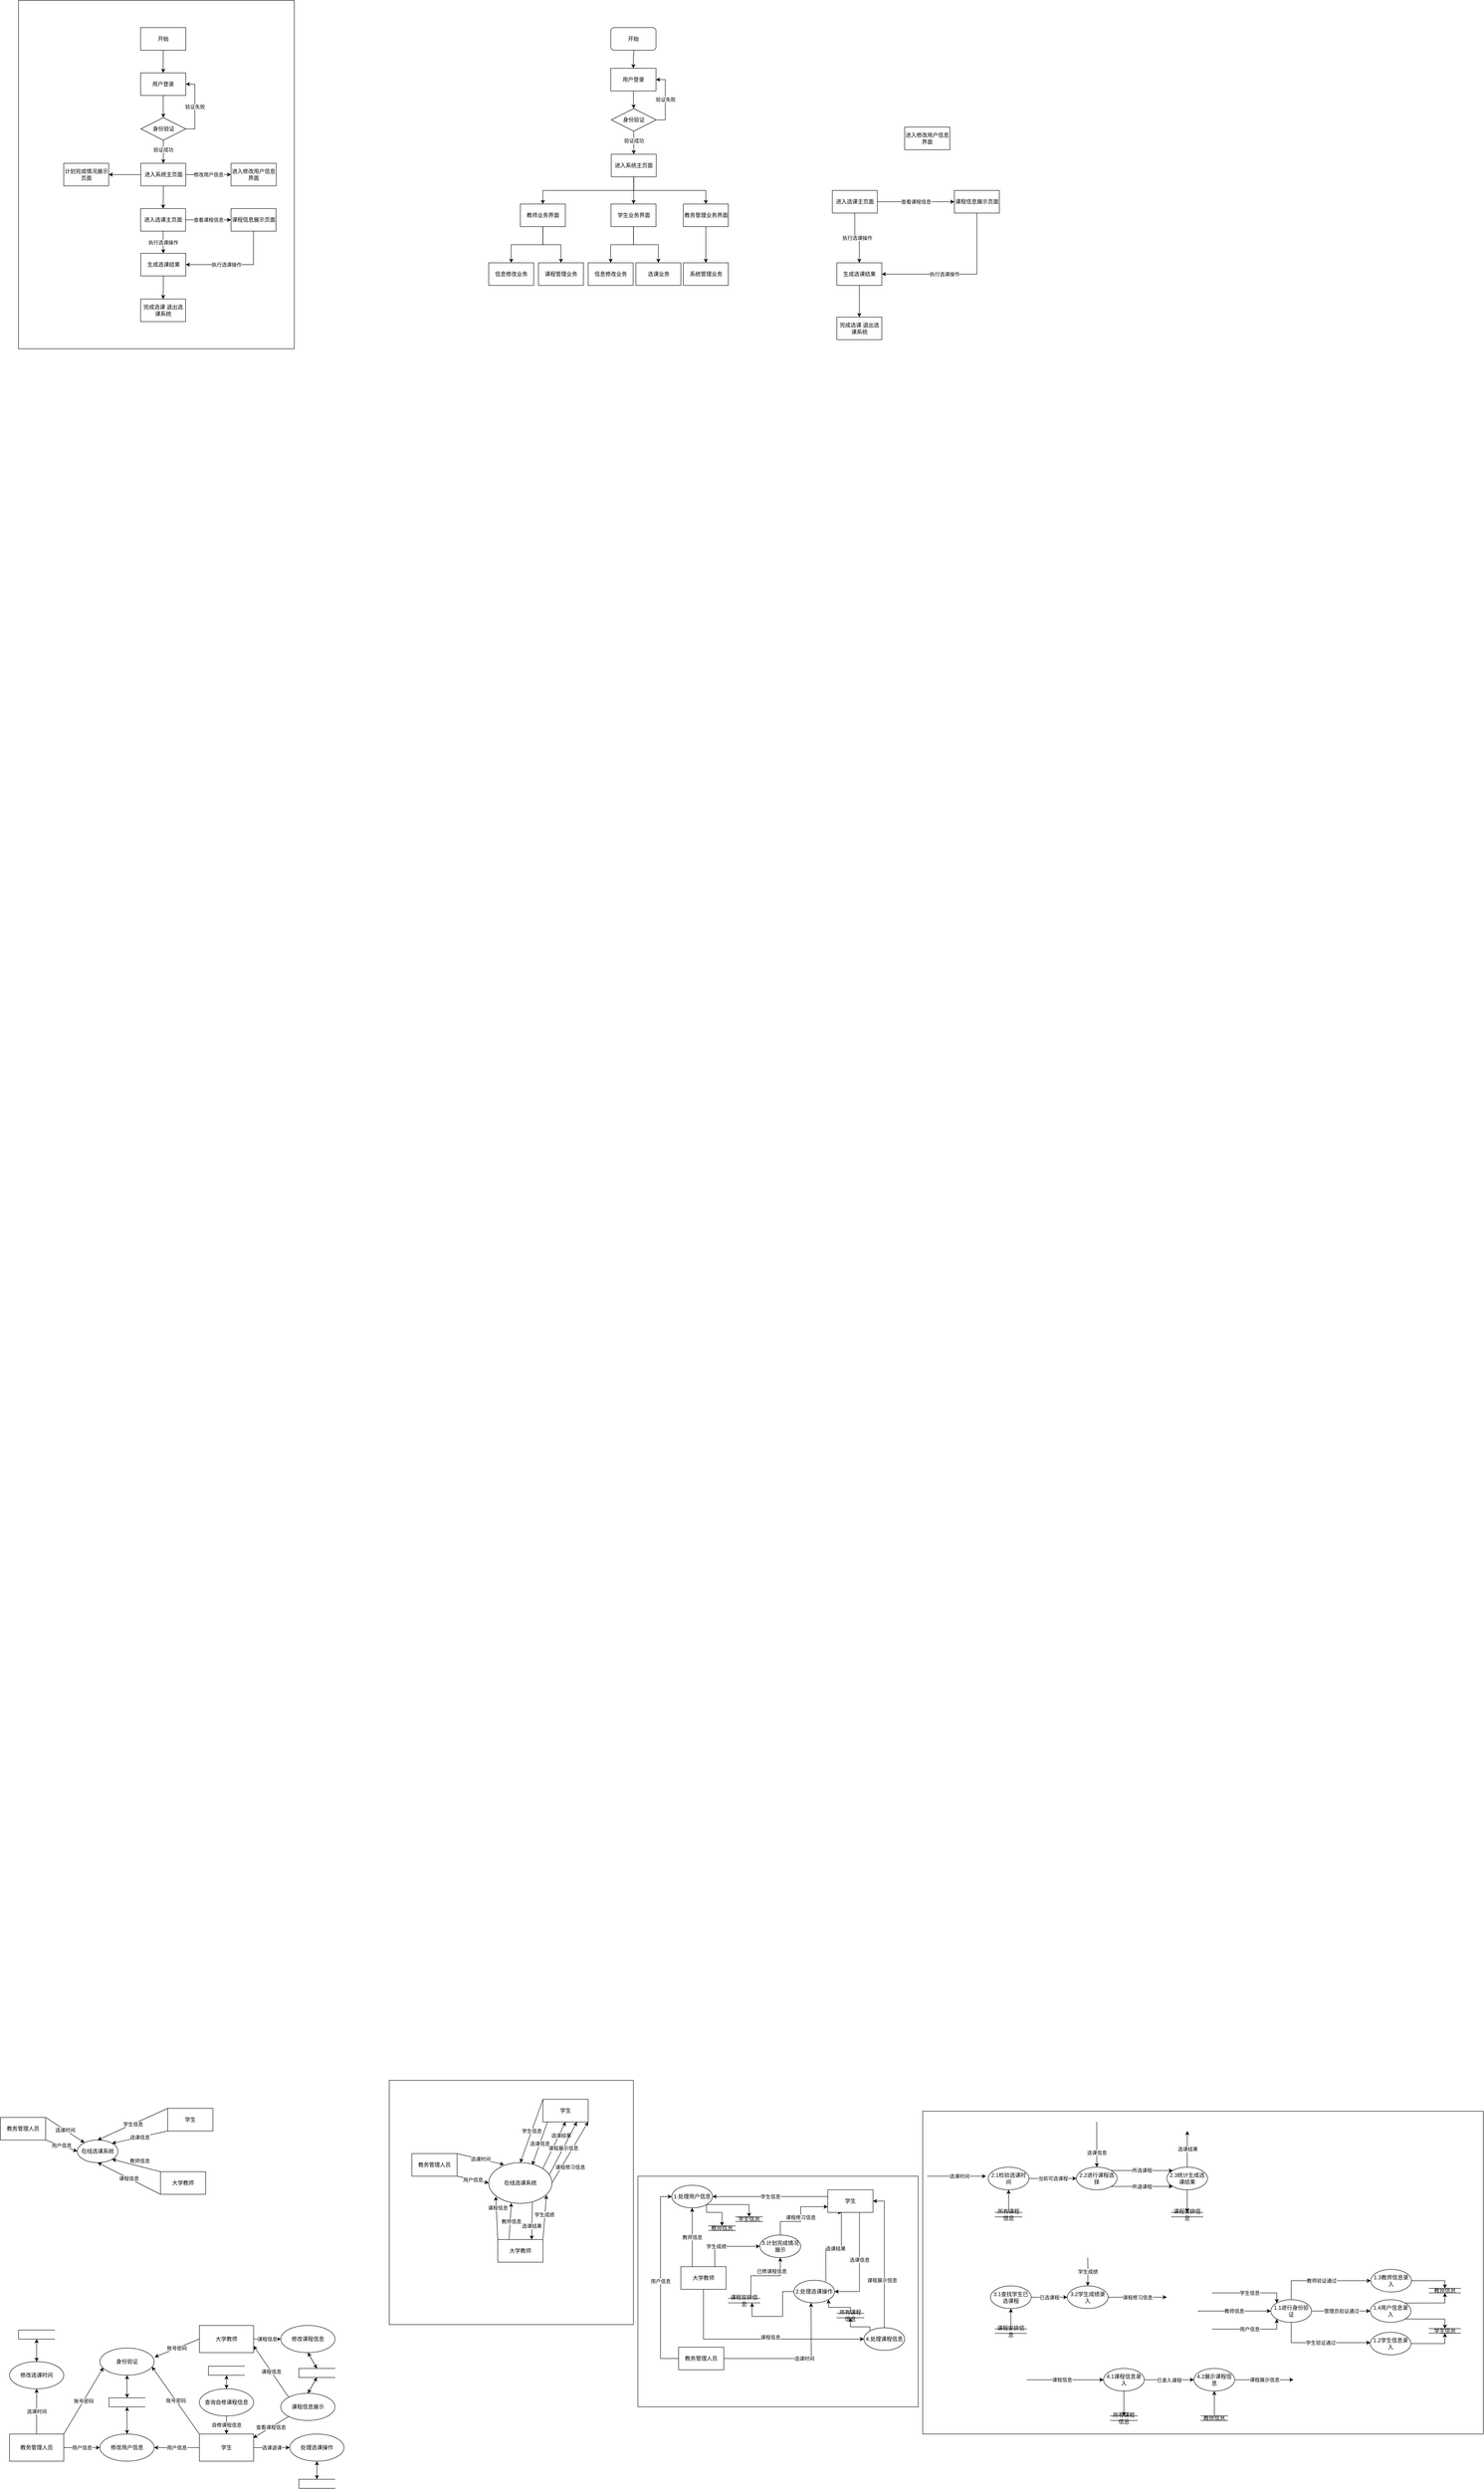 <mxfile version="21.0.6" type="github">
  <diagram id="C5RBs43oDa-KdzZeNtuy" name="Page-1">
    <mxGraphModel dx="699" dy="5312" grid="1" gridSize="10" guides="1" tooltips="1" connect="1" arrows="1" fold="1" page="1" pageScale="1" pageWidth="3300" pageHeight="4681" math="0" shadow="0">
      <root>
        <mxCell id="WIyWlLk6GJQsqaUBKTNV-0" />
        <mxCell id="WIyWlLk6GJQsqaUBKTNV-1" parent="WIyWlLk6GJQsqaUBKTNV-0" />
        <mxCell id="OhK7GW0cEDtw8lST5x4T-36" value="" style="rounded=0;whiteSpace=wrap;html=1;" parent="WIyWlLk6GJQsqaUBKTNV-1" vertex="1">
          <mxGeometry x="50" y="-4620" width="610" height="770" as="geometry" />
        </mxCell>
        <mxCell id="AUuMM-ladJ1JCODlVVHa-84" value="" style="rounded=0;whiteSpace=wrap;html=1;" parent="WIyWlLk6GJQsqaUBKTNV-1" vertex="1">
          <mxGeometry x="2050" y="46.25" width="1240" height="713.75" as="geometry" />
        </mxCell>
        <mxCell id="AUuMM-ladJ1JCODlVVHa-83" value="" style="rounded=0;whiteSpace=wrap;html=1;" parent="WIyWlLk6GJQsqaUBKTNV-1" vertex="1">
          <mxGeometry x="1420" y="190" width="620" height="510" as="geometry" />
        </mxCell>
        <mxCell id="AUuMM-ladJ1JCODlVVHa-81" value="" style="whiteSpace=wrap;html=1;aspect=fixed;" parent="WIyWlLk6GJQsqaUBKTNV-1" vertex="1">
          <mxGeometry x="870" y="-22" width="540" height="540" as="geometry" />
        </mxCell>
        <mxCell id="6QHiLdsydZn6oZ0Ux8AA-30" value="用户信息" style="rounded=0;orthogonalLoop=1;jettySize=auto;html=1;exitX=1;exitY=0.5;exitDx=0;exitDy=0;" parent="WIyWlLk6GJQsqaUBKTNV-1" source="6QHiLdsydZn6oZ0Ux8AA-5" target="6QHiLdsydZn6oZ0Ux8AA-12" edge="1">
          <mxGeometry relative="1" as="geometry" />
        </mxCell>
        <mxCell id="6QHiLdsydZn6oZ0Ux8AA-31" value="账号密码" style="rounded=0;orthogonalLoop=1;jettySize=auto;html=1;exitX=1;exitY=0;exitDx=0;exitDy=0;entryX=0.063;entryY=0.716;entryDx=0;entryDy=0;entryPerimeter=0;" parent="WIyWlLk6GJQsqaUBKTNV-1" source="6QHiLdsydZn6oZ0Ux8AA-5" target="6QHiLdsydZn6oZ0Ux8AA-7" edge="1">
          <mxGeometry relative="1" as="geometry" />
        </mxCell>
        <mxCell id="6QHiLdsydZn6oZ0Ux8AA-53" value="选课时间" style="rounded=0;orthogonalLoop=1;jettySize=auto;html=1;exitX=0.5;exitY=0;exitDx=0;exitDy=0;" parent="WIyWlLk6GJQsqaUBKTNV-1" source="6QHiLdsydZn6oZ0Ux8AA-5" target="6QHiLdsydZn6oZ0Ux8AA-15" edge="1">
          <mxGeometry relative="1" as="geometry" />
        </mxCell>
        <mxCell id="6QHiLdsydZn6oZ0Ux8AA-5" value="教务管理人员" style="rounded=0;whiteSpace=wrap;html=1;" parent="WIyWlLk6GJQsqaUBKTNV-1" vertex="1">
          <mxGeometry x="30" y="760" width="120" height="60" as="geometry" />
        </mxCell>
        <mxCell id="6QHiLdsydZn6oZ0Ux8AA-39" value="用户信息" style="rounded=0;orthogonalLoop=1;jettySize=auto;html=1;exitX=0;exitY=0.5;exitDx=0;exitDy=0;" parent="WIyWlLk6GJQsqaUBKTNV-1" source="6QHiLdsydZn6oZ0Ux8AA-6" target="6QHiLdsydZn6oZ0Ux8AA-12" edge="1">
          <mxGeometry relative="1" as="geometry" />
        </mxCell>
        <mxCell id="6QHiLdsydZn6oZ0Ux8AA-40" value="账号密码" style="rounded=0;orthogonalLoop=1;jettySize=auto;html=1;exitX=0;exitY=0;exitDx=0;exitDy=0;entryX=0.96;entryY=0.687;entryDx=0;entryDy=0;entryPerimeter=0;" parent="WIyWlLk6GJQsqaUBKTNV-1" source="6QHiLdsydZn6oZ0Ux8AA-6" target="6QHiLdsydZn6oZ0Ux8AA-7" edge="1">
          <mxGeometry relative="1" as="geometry" />
        </mxCell>
        <mxCell id="6QHiLdsydZn6oZ0Ux8AA-43" value="选课退课" style="rounded=0;orthogonalLoop=1;jettySize=auto;html=1;exitX=1;exitY=0.5;exitDx=0;exitDy=0;" parent="WIyWlLk6GJQsqaUBKTNV-1" source="6QHiLdsydZn6oZ0Ux8AA-6" target="6QHiLdsydZn6oZ0Ux8AA-11" edge="1">
          <mxGeometry relative="1" as="geometry" />
        </mxCell>
        <mxCell id="6QHiLdsydZn6oZ0Ux8AA-6" value="学生" style="rounded=0;whiteSpace=wrap;html=1;" parent="WIyWlLk6GJQsqaUBKTNV-1" vertex="1">
          <mxGeometry x="450" y="760" width="120" height="60" as="geometry" />
        </mxCell>
        <mxCell id="6QHiLdsydZn6oZ0Ux8AA-64" style="rounded=0;orthogonalLoop=1;jettySize=auto;html=1;exitX=0.5;exitY=1;exitDx=0;exitDy=0;entryX=0;entryY=0.5;entryDx=0;entryDy=0;" parent="WIyWlLk6GJQsqaUBKTNV-1" source="6QHiLdsydZn6oZ0Ux8AA-7" target="6QHiLdsydZn6oZ0Ux8AA-26" edge="1">
          <mxGeometry relative="1" as="geometry" />
        </mxCell>
        <mxCell id="6QHiLdsydZn6oZ0Ux8AA-7" value="身份验证" style="ellipse;whiteSpace=wrap;html=1;" parent="WIyWlLk6GJQsqaUBKTNV-1" vertex="1">
          <mxGeometry x="230" y="570" width="120" height="60" as="geometry" />
        </mxCell>
        <mxCell id="eEgyTP1LghwbzvH3Qmx7-4" value="选课时间" style="rounded=0;orthogonalLoop=1;jettySize=auto;html=1;exitX=1;exitY=0;exitDx=0;exitDy=0;" parent="WIyWlLk6GJQsqaUBKTNV-1" source="6QHiLdsydZn6oZ0Ux8AA-8" target="eEgyTP1LghwbzvH3Qmx7-3" edge="1">
          <mxGeometry relative="1" as="geometry" />
        </mxCell>
        <mxCell id="eEgyTP1LghwbzvH3Qmx7-9" value="用户信息" style="rounded=0;orthogonalLoop=1;jettySize=auto;html=1;exitX=1;exitY=1;exitDx=0;exitDy=0;entryX=0;entryY=0.5;entryDx=0;entryDy=0;" parent="WIyWlLk6GJQsqaUBKTNV-1" source="6QHiLdsydZn6oZ0Ux8AA-8" target="eEgyTP1LghwbzvH3Qmx7-3" edge="1">
          <mxGeometry relative="1" as="geometry" />
        </mxCell>
        <mxCell id="6QHiLdsydZn6oZ0Ux8AA-8" value="教务管理人员" style="rounded=0;whiteSpace=wrap;html=1;" parent="WIyWlLk6GJQsqaUBKTNV-1" vertex="1">
          <mxGeometry x="10" y="60" width="100" height="50" as="geometry" />
        </mxCell>
        <mxCell id="eEgyTP1LghwbzvH3Qmx7-0" style="edgeStyle=orthogonalEdgeStyle;rounded=0;orthogonalLoop=1;jettySize=auto;html=1;exitX=1;exitY=0.5;exitDx=0;exitDy=0;" parent="WIyWlLk6GJQsqaUBKTNV-1" source="6QHiLdsydZn6oZ0Ux8AA-9" target="6QHiLdsydZn6oZ0Ux8AA-15" edge="1">
          <mxGeometry relative="1" as="geometry" />
        </mxCell>
        <mxCell id="6QHiLdsydZn6oZ0Ux8AA-9" value="" style="shape=partialRectangle;whiteSpace=wrap;html=1;bottom=1;right=1;left=1;top=0;fillColor=none;routingCenterX=-0.5;rotation=90;" parent="WIyWlLk6GJQsqaUBKTNV-1" vertex="1">
          <mxGeometry x="80" y="500" width="20" height="80" as="geometry" />
        </mxCell>
        <mxCell id="6QHiLdsydZn6oZ0Ux8AA-51" style="edgeStyle=orthogonalEdgeStyle;rounded=0;orthogonalLoop=1;jettySize=auto;html=1;exitX=0.5;exitY=1;exitDx=0;exitDy=0;" parent="WIyWlLk6GJQsqaUBKTNV-1" source="6QHiLdsydZn6oZ0Ux8AA-11" target="6QHiLdsydZn6oZ0Ux8AA-29" edge="1">
          <mxGeometry relative="1" as="geometry" />
        </mxCell>
        <mxCell id="6QHiLdsydZn6oZ0Ux8AA-11" value="处理选课操作" style="ellipse;whiteSpace=wrap;html=1;" parent="WIyWlLk6GJQsqaUBKTNV-1" vertex="1">
          <mxGeometry x="650" y="760" width="120" height="60" as="geometry" />
        </mxCell>
        <mxCell id="6QHiLdsydZn6oZ0Ux8AA-66" style="rounded=0;orthogonalLoop=1;jettySize=auto;html=1;exitX=0.5;exitY=0;exitDx=0;exitDy=0;entryX=1;entryY=0.5;entryDx=0;entryDy=0;" parent="WIyWlLk6GJQsqaUBKTNV-1" source="6QHiLdsydZn6oZ0Ux8AA-12" target="6QHiLdsydZn6oZ0Ux8AA-26" edge="1">
          <mxGeometry relative="1" as="geometry" />
        </mxCell>
        <mxCell id="6QHiLdsydZn6oZ0Ux8AA-12" value="修改用户信息" style="ellipse;whiteSpace=wrap;html=1;" parent="WIyWlLk6GJQsqaUBKTNV-1" vertex="1">
          <mxGeometry x="230" y="760" width="120" height="60" as="geometry" />
        </mxCell>
        <mxCell id="6QHiLdsydZn6oZ0Ux8AA-49" style="rounded=0;orthogonalLoop=1;jettySize=auto;html=1;exitX=0.5;exitY=1;exitDx=0;exitDy=0;entryX=0;entryY=0.5;entryDx=0;entryDy=0;" parent="WIyWlLk6GJQsqaUBKTNV-1" source="6QHiLdsydZn6oZ0Ux8AA-13" target="6QHiLdsydZn6oZ0Ux8AA-28" edge="1">
          <mxGeometry relative="1" as="geometry" />
        </mxCell>
        <mxCell id="6QHiLdsydZn6oZ0Ux8AA-13" value="修改课程信息" style="ellipse;whiteSpace=wrap;html=1;" parent="WIyWlLk6GJQsqaUBKTNV-1" vertex="1">
          <mxGeometry x="630" y="520" width="120" height="60" as="geometry" />
        </mxCell>
        <mxCell id="6QHiLdsydZn6oZ0Ux8AA-42" value="查看课程信息" style="rounded=0;orthogonalLoop=1;jettySize=auto;html=1;exitX=1;exitY=0;exitDx=0;exitDy=0;entryX=0.994;entryY=0.143;entryDx=0;entryDy=0;entryPerimeter=0;" parent="WIyWlLk6GJQsqaUBKTNV-1" source="6QHiLdsydZn6oZ0Ux8AA-14" target="6QHiLdsydZn6oZ0Ux8AA-6" edge="1">
          <mxGeometry relative="1" as="geometry" />
        </mxCell>
        <mxCell id="6QHiLdsydZn6oZ0Ux8AA-46" value="课程信息" style="rounded=0;orthogonalLoop=1;jettySize=auto;html=1;exitX=1;exitY=1;exitDx=0;exitDy=0;entryX=1;entryY=0.75;entryDx=0;entryDy=0;" parent="WIyWlLk6GJQsqaUBKTNV-1" source="6QHiLdsydZn6oZ0Ux8AA-14" target="6QHiLdsydZn6oZ0Ux8AA-16" edge="1">
          <mxGeometry relative="1" as="geometry" />
        </mxCell>
        <mxCell id="6QHiLdsydZn6oZ0Ux8AA-47" style="rounded=0;orthogonalLoop=1;jettySize=auto;html=1;exitX=0.5;exitY=1;exitDx=0;exitDy=0;entryX=1;entryY=0.5;entryDx=0;entryDy=0;" parent="WIyWlLk6GJQsqaUBKTNV-1" source="6QHiLdsydZn6oZ0Ux8AA-14" target="6QHiLdsydZn6oZ0Ux8AA-28" edge="1">
          <mxGeometry relative="1" as="geometry" />
        </mxCell>
        <mxCell id="6QHiLdsydZn6oZ0Ux8AA-14" value="课程信息展示" style="ellipse;whiteSpace=wrap;html=1;direction=west;" parent="WIyWlLk6GJQsqaUBKTNV-1" vertex="1">
          <mxGeometry x="630" y="670" width="120" height="60" as="geometry" />
        </mxCell>
        <mxCell id="6QHiLdsydZn6oZ0Ux8AA-55" style="rounded=0;orthogonalLoop=1;jettySize=auto;html=1;exitX=0.5;exitY=0;exitDx=0;exitDy=0;entryX=1;entryY=0.5;entryDx=0;entryDy=0;" parent="WIyWlLk6GJQsqaUBKTNV-1" source="6QHiLdsydZn6oZ0Ux8AA-15" target="6QHiLdsydZn6oZ0Ux8AA-9" edge="1">
          <mxGeometry relative="1" as="geometry" />
        </mxCell>
        <mxCell id="6QHiLdsydZn6oZ0Ux8AA-15" value="修改选课时间" style="ellipse;whiteSpace=wrap;html=1;" parent="WIyWlLk6GJQsqaUBKTNV-1" vertex="1">
          <mxGeometry x="30" y="600" width="120" height="60" as="geometry" />
        </mxCell>
        <mxCell id="6QHiLdsydZn6oZ0Ux8AA-32" value="账号密码" style="rounded=0;orthogonalLoop=1;jettySize=auto;html=1;exitX=0;exitY=0.5;exitDx=0;exitDy=0;entryX=1.009;entryY=0.332;entryDx=0;entryDy=0;entryPerimeter=0;" parent="WIyWlLk6GJQsqaUBKTNV-1" source="6QHiLdsydZn6oZ0Ux8AA-16" target="6QHiLdsydZn6oZ0Ux8AA-7" edge="1">
          <mxGeometry relative="1" as="geometry" />
        </mxCell>
        <mxCell id="6QHiLdsydZn6oZ0Ux8AA-45" value="课程信息" style="rounded=0;orthogonalLoop=1;jettySize=auto;html=1;exitX=1;exitY=0.5;exitDx=0;exitDy=0;" parent="WIyWlLk6GJQsqaUBKTNV-1" source="6QHiLdsydZn6oZ0Ux8AA-16" target="6QHiLdsydZn6oZ0Ux8AA-13" edge="1">
          <mxGeometry relative="1" as="geometry" />
        </mxCell>
        <mxCell id="6QHiLdsydZn6oZ0Ux8AA-16" value="大学教师" style="rounded=0;whiteSpace=wrap;html=1;" parent="WIyWlLk6GJQsqaUBKTNV-1" vertex="1">
          <mxGeometry x="450" y="520" width="120" height="60" as="geometry" />
        </mxCell>
        <mxCell id="6QHiLdsydZn6oZ0Ux8AA-35" style="edgeStyle=orthogonalEdgeStyle;rounded=0;orthogonalLoop=1;jettySize=auto;html=1;exitX=0.5;exitY=0;exitDx=0;exitDy=0;entryX=1;entryY=0.5;entryDx=0;entryDy=0;" parent="WIyWlLk6GJQsqaUBKTNV-1" source="6QHiLdsydZn6oZ0Ux8AA-18" target="6QHiLdsydZn6oZ0Ux8AA-27" edge="1">
          <mxGeometry relative="1" as="geometry" />
        </mxCell>
        <mxCell id="6QHiLdsydZn6oZ0Ux8AA-41" value="自修课程信息" style="rounded=0;orthogonalLoop=1;jettySize=auto;html=1;exitX=0.5;exitY=1;exitDx=0;exitDy=0;" parent="WIyWlLk6GJQsqaUBKTNV-1" source="6QHiLdsydZn6oZ0Ux8AA-18" target="6QHiLdsydZn6oZ0Ux8AA-6" edge="1">
          <mxGeometry relative="1" as="geometry">
            <mxPoint as="offset" />
          </mxGeometry>
        </mxCell>
        <mxCell id="6QHiLdsydZn6oZ0Ux8AA-18" value="查询自修课程信息" style="ellipse;whiteSpace=wrap;html=1;" parent="WIyWlLk6GJQsqaUBKTNV-1" vertex="1">
          <mxGeometry x="450" y="660" width="120" height="60" as="geometry" />
        </mxCell>
        <mxCell id="6QHiLdsydZn6oZ0Ux8AA-19" style="edgeStyle=orthogonalEdgeStyle;rounded=0;orthogonalLoop=1;jettySize=auto;html=1;exitX=0.5;exitY=1;exitDx=0;exitDy=0;" parent="WIyWlLk6GJQsqaUBKTNV-1" source="6QHiLdsydZn6oZ0Ux8AA-11" target="6QHiLdsydZn6oZ0Ux8AA-11" edge="1">
          <mxGeometry relative="1" as="geometry" />
        </mxCell>
        <mxCell id="6QHiLdsydZn6oZ0Ux8AA-65" style="rounded=0;orthogonalLoop=1;jettySize=auto;html=1;exitX=0;exitY=0.5;exitDx=0;exitDy=0;entryX=0.5;entryY=1;entryDx=0;entryDy=0;" parent="WIyWlLk6GJQsqaUBKTNV-1" source="6QHiLdsydZn6oZ0Ux8AA-26" target="6QHiLdsydZn6oZ0Ux8AA-7" edge="1">
          <mxGeometry relative="1" as="geometry" />
        </mxCell>
        <mxCell id="6QHiLdsydZn6oZ0Ux8AA-67" style="rounded=0;orthogonalLoop=1;jettySize=auto;html=1;exitX=1;exitY=0.5;exitDx=0;exitDy=0;entryX=0.5;entryY=0;entryDx=0;entryDy=0;" parent="WIyWlLk6GJQsqaUBKTNV-1" source="6QHiLdsydZn6oZ0Ux8AA-26" target="6QHiLdsydZn6oZ0Ux8AA-12" edge="1">
          <mxGeometry relative="1" as="geometry" />
        </mxCell>
        <mxCell id="6QHiLdsydZn6oZ0Ux8AA-26" value="" style="shape=partialRectangle;whiteSpace=wrap;html=1;bottom=1;right=1;left=1;top=0;fillColor=none;routingCenterX=-0.5;rotation=90;" parent="WIyWlLk6GJQsqaUBKTNV-1" vertex="1">
          <mxGeometry x="280" y="650" width="20" height="80" as="geometry" />
        </mxCell>
        <mxCell id="6QHiLdsydZn6oZ0Ux8AA-33" style="edgeStyle=orthogonalEdgeStyle;rounded=0;orthogonalLoop=1;jettySize=auto;html=1;exitX=1;exitY=0.5;exitDx=0;exitDy=0;entryX=0.5;entryY=0;entryDx=0;entryDy=0;" parent="WIyWlLk6GJQsqaUBKTNV-1" source="6QHiLdsydZn6oZ0Ux8AA-27" target="6QHiLdsydZn6oZ0Ux8AA-18" edge="1">
          <mxGeometry relative="1" as="geometry" />
        </mxCell>
        <mxCell id="6QHiLdsydZn6oZ0Ux8AA-27" value="" style="shape=partialRectangle;whiteSpace=wrap;html=1;bottom=1;right=1;left=1;top=0;fillColor=none;routingCenterX=-0.5;rotation=90;" parent="WIyWlLk6GJQsqaUBKTNV-1" vertex="1">
          <mxGeometry x="500" y="580" width="20" height="80" as="geometry" />
        </mxCell>
        <mxCell id="6QHiLdsydZn6oZ0Ux8AA-48" style="rounded=0;orthogonalLoop=1;jettySize=auto;html=1;exitX=1;exitY=0.5;exitDx=0;exitDy=0;entryX=0.5;entryY=1;entryDx=0;entryDy=0;" parent="WIyWlLk6GJQsqaUBKTNV-1" source="6QHiLdsydZn6oZ0Ux8AA-28" target="6QHiLdsydZn6oZ0Ux8AA-14" edge="1">
          <mxGeometry relative="1" as="geometry">
            <mxPoint x="720" y="640" as="targetPoint" />
          </mxGeometry>
        </mxCell>
        <mxCell id="6QHiLdsydZn6oZ0Ux8AA-50" style="rounded=0;orthogonalLoop=1;jettySize=auto;html=1;exitX=0;exitY=0.5;exitDx=0;exitDy=0;entryX=0.5;entryY=1;entryDx=0;entryDy=0;" parent="WIyWlLk6GJQsqaUBKTNV-1" source="6QHiLdsydZn6oZ0Ux8AA-28" target="6QHiLdsydZn6oZ0Ux8AA-13" edge="1">
          <mxGeometry relative="1" as="geometry" />
        </mxCell>
        <mxCell id="6QHiLdsydZn6oZ0Ux8AA-28" value="" style="shape=partialRectangle;whiteSpace=wrap;html=1;bottom=1;right=1;left=1;top=0;fillColor=none;routingCenterX=-0.5;rotation=90;" parent="WIyWlLk6GJQsqaUBKTNV-1" vertex="1">
          <mxGeometry x="700" y="585" width="20" height="80" as="geometry" />
        </mxCell>
        <mxCell id="6QHiLdsydZn6oZ0Ux8AA-52" style="rounded=0;orthogonalLoop=1;jettySize=auto;html=1;exitX=0;exitY=0.5;exitDx=0;exitDy=0;entryX=0.5;entryY=1;entryDx=0;entryDy=0;" parent="WIyWlLk6GJQsqaUBKTNV-1" source="6QHiLdsydZn6oZ0Ux8AA-29" target="6QHiLdsydZn6oZ0Ux8AA-11" edge="1">
          <mxGeometry relative="1" as="geometry" />
        </mxCell>
        <mxCell id="6QHiLdsydZn6oZ0Ux8AA-29" value="" style="shape=partialRectangle;whiteSpace=wrap;html=1;bottom=1;right=1;left=1;top=0;fillColor=none;routingCenterX=-0.5;rotation=90;" parent="WIyWlLk6GJQsqaUBKTNV-1" vertex="1">
          <mxGeometry x="700" y="830" width="20" height="80" as="geometry" />
        </mxCell>
        <mxCell id="eEgyTP1LghwbzvH3Qmx7-7" value="教师信息" style="rounded=0;orthogonalLoop=1;jettySize=auto;html=1;exitX=0;exitY=0;exitDx=0;exitDy=0;entryX=1;entryY=1;entryDx=0;entryDy=0;" parent="WIyWlLk6GJQsqaUBKTNV-1" source="eEgyTP1LghwbzvH3Qmx7-1" target="eEgyTP1LghwbzvH3Qmx7-3" edge="1">
          <mxGeometry x="-0.084" y="-12" relative="1" as="geometry">
            <mxPoint x="300" y="170" as="targetPoint" />
            <mxPoint as="offset" />
          </mxGeometry>
        </mxCell>
        <mxCell id="eEgyTP1LghwbzvH3Qmx7-8" value="课程信息" style="rounded=0;orthogonalLoop=1;jettySize=auto;html=1;exitX=0;exitY=1;exitDx=0;exitDy=0;entryX=0.5;entryY=1;entryDx=0;entryDy=0;" parent="WIyWlLk6GJQsqaUBKTNV-1" source="eEgyTP1LghwbzvH3Qmx7-1" target="eEgyTP1LghwbzvH3Qmx7-3" edge="1">
          <mxGeometry relative="1" as="geometry" />
        </mxCell>
        <mxCell id="eEgyTP1LghwbzvH3Qmx7-1" value="大学教师" style="rounded=0;whiteSpace=wrap;html=1;" parent="WIyWlLk6GJQsqaUBKTNV-1" vertex="1">
          <mxGeometry x="364" y="180" width="100" height="50" as="geometry" />
        </mxCell>
        <mxCell id="eEgyTP1LghwbzvH3Qmx7-5" value="学生信息" style="rounded=0;orthogonalLoop=1;jettySize=auto;html=1;exitX=0;exitY=0;exitDx=0;exitDy=0;entryX=0.5;entryY=0;entryDx=0;entryDy=0;" parent="WIyWlLk6GJQsqaUBKTNV-1" source="eEgyTP1LghwbzvH3Qmx7-2" target="eEgyTP1LghwbzvH3Qmx7-3" edge="1">
          <mxGeometry relative="1" as="geometry" />
        </mxCell>
        <mxCell id="eEgyTP1LghwbzvH3Qmx7-6" value="选课信息" style="rounded=0;orthogonalLoop=1;jettySize=auto;html=1;exitX=0;exitY=1;exitDx=0;exitDy=0;entryX=1;entryY=0;entryDx=0;entryDy=0;" parent="WIyWlLk6GJQsqaUBKTNV-1" source="eEgyTP1LghwbzvH3Qmx7-2" target="eEgyTP1LghwbzvH3Qmx7-3" edge="1">
          <mxGeometry relative="1" as="geometry" />
        </mxCell>
        <mxCell id="eEgyTP1LghwbzvH3Qmx7-2" value="学生" style="rounded=0;whiteSpace=wrap;html=1;" parent="WIyWlLk6GJQsqaUBKTNV-1" vertex="1">
          <mxGeometry x="380" y="40" width="100" height="50" as="geometry" />
        </mxCell>
        <mxCell id="eEgyTP1LghwbzvH3Qmx7-3" value="在线选课系统" style="ellipse;whiteSpace=wrap;html=1;" parent="WIyWlLk6GJQsqaUBKTNV-1" vertex="1">
          <mxGeometry x="180" y="110" width="90" height="50" as="geometry" />
        </mxCell>
        <mxCell id="eEgyTP1LghwbzvH3Qmx7-10" value="选课时间" style="rounded=0;orthogonalLoop=1;jettySize=auto;html=1;exitX=1;exitY=0;exitDx=0;exitDy=0;entryX=0.241;entryY=0.049;entryDx=0;entryDy=0;entryPerimeter=0;" parent="WIyWlLk6GJQsqaUBKTNV-1" source="eEgyTP1LghwbzvH3Qmx7-12" target="eEgyTP1LghwbzvH3Qmx7-19" edge="1">
          <mxGeometry relative="1" as="geometry" />
        </mxCell>
        <mxCell id="eEgyTP1LghwbzvH3Qmx7-11" value="用户信息" style="rounded=0;orthogonalLoop=1;jettySize=auto;html=1;exitX=1;exitY=1;exitDx=0;exitDy=0;entryX=0;entryY=0.5;entryDx=0;entryDy=0;" parent="WIyWlLk6GJQsqaUBKTNV-1" source="eEgyTP1LghwbzvH3Qmx7-12" target="eEgyTP1LghwbzvH3Qmx7-19" edge="1">
          <mxGeometry relative="1" as="geometry" />
        </mxCell>
        <mxCell id="eEgyTP1LghwbzvH3Qmx7-12" value="教务管理人员" style="rounded=0;whiteSpace=wrap;html=1;" parent="WIyWlLk6GJQsqaUBKTNV-1" vertex="1">
          <mxGeometry x="920" y="140" width="100" height="50" as="geometry" />
        </mxCell>
        <mxCell id="eEgyTP1LghwbzvH3Qmx7-13" value="教师信息" style="rounded=0;orthogonalLoop=1;jettySize=auto;html=1;exitX=0.25;exitY=0;exitDx=0;exitDy=0;entryX=0.357;entryY=0.99;entryDx=0;entryDy=0;entryPerimeter=0;" parent="WIyWlLk6GJQsqaUBKTNV-1" source="eEgyTP1LghwbzvH3Qmx7-15" target="eEgyTP1LghwbzvH3Qmx7-19" edge="1">
          <mxGeometry x="-0.007" y="-3" relative="1" as="geometry">
            <mxPoint x="1140" y="220" as="targetPoint" />
            <mxPoint as="offset" />
          </mxGeometry>
        </mxCell>
        <mxCell id="eEgyTP1LghwbzvH3Qmx7-14" value="课程信息" style="rounded=0;orthogonalLoop=1;jettySize=auto;html=1;exitX=0;exitY=0;exitDx=0;exitDy=0;entryX=0.111;entryY=0.833;entryDx=0;entryDy=0;entryPerimeter=0;" parent="WIyWlLk6GJQsqaUBKTNV-1" source="eEgyTP1LghwbzvH3Qmx7-15" target="eEgyTP1LghwbzvH3Qmx7-19" edge="1">
          <mxGeometry x="0.47" y="-3" relative="1" as="geometry">
            <mxPoint as="offset" />
          </mxGeometry>
        </mxCell>
        <mxCell id="eEgyTP1LghwbzvH3Qmx7-26" value="学生成绩" style="rounded=0;orthogonalLoop=1;jettySize=auto;html=1;exitX=1;exitY=0;exitDx=0;exitDy=0;entryX=0.912;entryY=0.798;entryDx=0;entryDy=0;entryPerimeter=0;" parent="WIyWlLk6GJQsqaUBKTNV-1" source="eEgyTP1LghwbzvH3Qmx7-15" target="eEgyTP1LghwbzvH3Qmx7-19" edge="1">
          <mxGeometry x="0.117" y="1" relative="1" as="geometry">
            <mxPoint as="offset" />
          </mxGeometry>
        </mxCell>
        <mxCell id="eEgyTP1LghwbzvH3Qmx7-15" value="大学教师" style="rounded=0;whiteSpace=wrap;html=1;" parent="WIyWlLk6GJQsqaUBKTNV-1" vertex="1">
          <mxGeometry x="1110" y="330" width="100" height="50" as="geometry" />
        </mxCell>
        <mxCell id="eEgyTP1LghwbzvH3Qmx7-16" value="学生信息" style="rounded=0;orthogonalLoop=1;jettySize=auto;html=1;exitX=0;exitY=0;exitDx=0;exitDy=0;entryX=0.5;entryY=0;entryDx=0;entryDy=0;" parent="WIyWlLk6GJQsqaUBKTNV-1" source="eEgyTP1LghwbzvH3Qmx7-18" target="eEgyTP1LghwbzvH3Qmx7-19" edge="1">
          <mxGeometry relative="1" as="geometry" />
        </mxCell>
        <mxCell id="eEgyTP1LghwbzvH3Qmx7-17" value="选课信息" style="rounded=0;orthogonalLoop=1;jettySize=auto;html=1;entryX=0.688;entryY=0.059;entryDx=0;entryDy=0;entryPerimeter=0;" parent="WIyWlLk6GJQsqaUBKTNV-1" target="eEgyTP1LghwbzvH3Qmx7-19" edge="1">
          <mxGeometry relative="1" as="geometry">
            <mxPoint x="1220" y="70" as="sourcePoint" />
          </mxGeometry>
        </mxCell>
        <mxCell id="eEgyTP1LghwbzvH3Qmx7-18" value="学生" style="rounded=0;whiteSpace=wrap;html=1;points=[[0,0,0,0,0],[0,0.25,0,0,0],[0,0.75,0,0,0],[0,1,0,0,0],[0.16,1,0,0,0],[0.25,0,0,0,0],[0.31,1,0,0,0],[0.5,0,0,0,0],[0.5,1,0,0,0],[0.75,0,0,0,0],[0.75,1,0,0,0],[1,0,0,0,0],[1,0.25,0,0,0],[1,0.5,0,0,0],[1,0.75,0,0,0],[1,1,0,0,0]];" parent="WIyWlLk6GJQsqaUBKTNV-1" vertex="1">
          <mxGeometry x="1210" y="20" width="100" height="50" as="geometry" />
        </mxCell>
        <mxCell id="eEgyTP1LghwbzvH3Qmx7-23" value="选课结果" style="rounded=0;orthogonalLoop=1;jettySize=auto;html=1;exitX=1;exitY=0;exitDx=0;exitDy=0;entryX=0.5;entryY=1;entryDx=0;entryDy=0;entryPerimeter=0;" parent="WIyWlLk6GJQsqaUBKTNV-1" source="eEgyTP1LghwbzvH3Qmx7-19" target="eEgyTP1LghwbzvH3Qmx7-18" edge="1">
          <mxGeometry x="0.454" y="-4" relative="1" as="geometry">
            <mxPoint as="offset" />
          </mxGeometry>
        </mxCell>
        <mxCell id="eEgyTP1LghwbzvH3Qmx7-24" value="选课结果" style="rounded=0;orthogonalLoop=1;jettySize=auto;html=1;entryX=0.75;entryY=0;entryDx=0;entryDy=0;exitX=0.69;exitY=0.97;exitDx=0;exitDy=0;exitPerimeter=0;" parent="WIyWlLk6GJQsqaUBKTNV-1" source="eEgyTP1LghwbzvH3Qmx7-19" target="eEgyTP1LghwbzvH3Qmx7-15" edge="1">
          <mxGeometry x="0.275" y="-1" relative="1" as="geometry">
            <mxPoint as="offset" />
          </mxGeometry>
        </mxCell>
        <mxCell id="eEgyTP1LghwbzvH3Qmx7-27" value="课程修习信息" style="rounded=0;orthogonalLoop=1;jettySize=auto;html=1;exitX=1;exitY=0.5;exitDx=0;exitDy=0;entryX=1;entryY=1;entryDx=0;entryDy=0;" parent="WIyWlLk6GJQsqaUBKTNV-1" source="eEgyTP1LghwbzvH3Qmx7-19" target="eEgyTP1LghwbzvH3Qmx7-18" edge="1">
          <mxGeometry x="-0.356" y="-17" relative="1" as="geometry">
            <mxPoint as="offset" />
          </mxGeometry>
        </mxCell>
        <mxCell id="eEgyTP1LghwbzvH3Qmx7-35" value="课程展示信息" style="rounded=0;orthogonalLoop=1;jettySize=auto;html=1;exitX=0.96;exitY=0.29;exitDx=0;exitDy=0;exitPerimeter=0;entryX=0.75;entryY=1;entryDx=0;entryDy=0;entryPerimeter=0;" parent="WIyWlLk6GJQsqaUBKTNV-1" source="eEgyTP1LghwbzvH3Qmx7-19" target="eEgyTP1LghwbzvH3Qmx7-18" edge="1">
          <mxGeometry relative="1" as="geometry" />
        </mxCell>
        <mxCell id="eEgyTP1LghwbzvH3Qmx7-19" value="在线选课系统" style="ellipse;whiteSpace=wrap;html=1;points=[[0,0,0,0,0],[0,0.5,0,0,0],[0,1,0,0,0],[0.04,0.7,0,0,0],[0.05,0.29,0,0,0],[0.31,0.97,0,0,0],[0.5,0,0,0,0],[0.5,1,0,0,0],[0.69,0.97,0,0,0],[0.96,0.29,0,0,0],[0.96,0.7,0,0,0],[1,0,0,0,0],[1,0.5,0,0,0],[1,1,0,0,0]];" parent="WIyWlLk6GJQsqaUBKTNV-1" vertex="1">
          <mxGeometry x="1090" y="160" width="140" height="90" as="geometry" />
        </mxCell>
        <mxCell id="eEgyTP1LghwbzvH3Qmx7-33" value="选课结果" style="rounded=0;orthogonalLoop=1;jettySize=auto;html=1;exitX=0.786;exitY=0.05;exitDx=0;exitDy=0;entryX=0.31;entryY=1;entryDx=0;entryDy=0;entryPerimeter=0;edgeStyle=orthogonalEdgeStyle;exitPerimeter=0;" parent="WIyWlLk6GJQsqaUBKTNV-1" source="eEgyTP1LghwbzvH3Qmx7-20" target="eEgyTP1LghwbzvH3Qmx7-31" edge="1">
          <mxGeometry relative="1" as="geometry">
            <Array as="points">
              <mxPoint x="1836" y="350" />
              <mxPoint x="1870" y="350" />
              <mxPoint x="1870" y="270" />
            </Array>
          </mxGeometry>
        </mxCell>
        <mxCell id="AUuMM-ladJ1JCODlVVHa-2" style="rounded=0;orthogonalLoop=1;jettySize=auto;html=1;exitX=0;exitY=0.5;exitDx=0;exitDy=0;entryX=0.75;entryY=1;entryDx=0;entryDy=0;edgeStyle=orthogonalEdgeStyle;" parent="WIyWlLk6GJQsqaUBKTNV-1" source="eEgyTP1LghwbzvH3Qmx7-20" target="eEgyTP1LghwbzvH3Qmx7-57" edge="1">
          <mxGeometry relative="1" as="geometry">
            <Array as="points">
              <mxPoint x="1740" y="445" />
              <mxPoint x="1740" y="500" />
              <mxPoint x="1673" y="500" />
            </Array>
          </mxGeometry>
        </mxCell>
        <mxCell id="eEgyTP1LghwbzvH3Qmx7-20" value="2.处理选课操作" style="ellipse;whiteSpace=wrap;html=1;" parent="WIyWlLk6GJQsqaUBKTNV-1" vertex="1">
          <mxGeometry x="1765" y="420" width="90" height="50" as="geometry" />
        </mxCell>
        <mxCell id="eEgyTP1LghwbzvH3Qmx7-49" value="课程修习信息" style="rounded=0;orthogonalLoop=1;jettySize=auto;html=1;exitX=0.5;exitY=0;exitDx=0;exitDy=0;entryX=0;entryY=0.75;entryDx=0;entryDy=0;entryPerimeter=0;edgeStyle=orthogonalEdgeStyle;" parent="WIyWlLk6GJQsqaUBKTNV-1" source="eEgyTP1LghwbzvH3Qmx7-21" target="eEgyTP1LghwbzvH3Qmx7-31" edge="1">
          <mxGeometry relative="1" as="geometry">
            <Array as="points">
              <mxPoint x="1735" y="290" />
              <mxPoint x="1780" y="290" />
              <mxPoint x="1780" y="257" />
            </Array>
          </mxGeometry>
        </mxCell>
        <mxCell id="eEgyTP1LghwbzvH3Qmx7-21" value="3.计划完成情况展示" style="ellipse;whiteSpace=wrap;html=1;" parent="WIyWlLk6GJQsqaUBKTNV-1" vertex="1">
          <mxGeometry x="1690" y="320" width="90" height="50" as="geometry" />
        </mxCell>
        <mxCell id="eEgyTP1LghwbzvH3Qmx7-38" value="课程展示信息" style="edgeStyle=orthogonalEdgeStyle;rounded=0;orthogonalLoop=1;jettySize=auto;html=1;exitX=0.5;exitY=0;exitDx=0;exitDy=0;entryX=1;entryY=0.5;entryDx=0;entryDy=0;entryPerimeter=0;" parent="WIyWlLk6GJQsqaUBKTNV-1" source="eEgyTP1LghwbzvH3Qmx7-22" target="eEgyTP1LghwbzvH3Qmx7-31" edge="1">
          <mxGeometry x="-0.312" y="5" relative="1" as="geometry">
            <Array as="points">
              <mxPoint x="1965" y="245" />
            </Array>
            <mxPoint as="offset" />
          </mxGeometry>
        </mxCell>
        <mxCell id="AUuMM-ladJ1JCODlVVHa-73" style="edgeStyle=orthogonalEdgeStyle;rounded=0;orthogonalLoop=1;jettySize=auto;html=1;exitX=0;exitY=0;exitDx=0;exitDy=0;entryX=0.5;entryY=1;entryDx=0;entryDy=0;" parent="WIyWlLk6GJQsqaUBKTNV-1" source="eEgyTP1LghwbzvH3Qmx7-22" target="eEgyTP1LghwbzvH3Qmx7-62" edge="1">
          <mxGeometry relative="1" as="geometry">
            <Array as="points">
              <mxPoint x="1933" y="523" />
              <mxPoint x="1890" y="523" />
            </Array>
          </mxGeometry>
        </mxCell>
        <mxCell id="eEgyTP1LghwbzvH3Qmx7-22" value="4.处理课程信息" style="ellipse;whiteSpace=wrap;html=1;" parent="WIyWlLk6GJQsqaUBKTNV-1" vertex="1">
          <mxGeometry x="1920" y="525" width="90" height="50" as="geometry" />
        </mxCell>
        <mxCell id="eEgyTP1LghwbzvH3Qmx7-32" value="选课信息" style="rounded=0;orthogonalLoop=1;jettySize=auto;html=1;exitX=0.5;exitY=1;exitDx=0;exitDy=0;exitPerimeter=0;edgeStyle=orthogonalEdgeStyle;" parent="WIyWlLk6GJQsqaUBKTNV-1" source="eEgyTP1LghwbzvH3Qmx7-31" target="eEgyTP1LghwbzvH3Qmx7-20" edge="1">
          <mxGeometry relative="1" as="geometry">
            <Array as="points">
              <mxPoint x="1910" y="270" />
              <mxPoint x="1910" y="445" />
            </Array>
          </mxGeometry>
        </mxCell>
        <mxCell id="eEgyTP1LghwbzvH3Qmx7-46" value="学生信息" style="edgeStyle=orthogonalEdgeStyle;rounded=0;orthogonalLoop=1;jettySize=auto;html=1;" parent="WIyWlLk6GJQsqaUBKTNV-1" target="eEgyTP1LghwbzvH3Qmx7-43" edge="1">
          <mxGeometry relative="1" as="geometry">
            <Array as="points">
              <mxPoint x="1830" y="235" />
              <mxPoint x="1830" y="235" />
            </Array>
            <mxPoint x="1840" y="235" as="sourcePoint" />
          </mxGeometry>
        </mxCell>
        <mxCell id="eEgyTP1LghwbzvH3Qmx7-31" value="学生" style="rounded=0;whiteSpace=wrap;html=1;points=[[0,0,0,0,0],[0,0.25,0,0,0],[0,0.75,0,0,0],[0,1,0,0,0],[0.16,1,0,0,0],[0.25,0,0,0,0],[0.31,1,0,0,0],[0.5,0,0,0,0],[0.5,1,0,0,0],[0.75,0,0,0,0],[0.75,1,0,0,0],[1,0,0,0,0],[1,0.25,0,0,0],[1,0.5,0,0,0],[1,0.75,0,0,0],[1,1,0,0,0]];" parent="WIyWlLk6GJQsqaUBKTNV-1" vertex="1">
          <mxGeometry x="1840" y="220" width="100" height="50" as="geometry" />
        </mxCell>
        <mxCell id="eEgyTP1LghwbzvH3Qmx7-37" value="课程信息" style="rounded=0;orthogonalLoop=1;jettySize=auto;html=1;edgeStyle=orthogonalEdgeStyle;exitX=0.75;exitY=1;exitDx=0;exitDy=0;" parent="WIyWlLk6GJQsqaUBKTNV-1" source="eEgyTP1LghwbzvH3Qmx7-36" target="eEgyTP1LghwbzvH3Qmx7-22" edge="1">
          <mxGeometry x="0.158" y="4" relative="1" as="geometry">
            <mxPoint x="1580" y="560" as="sourcePoint" />
            <Array as="points">
              <mxPoint x="1565" y="550" />
            </Array>
            <mxPoint x="-1" as="offset" />
          </mxGeometry>
        </mxCell>
        <mxCell id="eEgyTP1LghwbzvH3Qmx7-45" value="教师信息" style="rounded=0;orthogonalLoop=1;jettySize=auto;html=1;exitX=0.25;exitY=0;exitDx=0;exitDy=0;" parent="WIyWlLk6GJQsqaUBKTNV-1" source="eEgyTP1LghwbzvH3Qmx7-36" edge="1">
          <mxGeometry relative="1" as="geometry">
            <mxPoint x="1540" y="260" as="targetPoint" />
          </mxGeometry>
        </mxCell>
        <mxCell id="eEgyTP1LghwbzvH3Qmx7-48" value="学生成绩" style="rounded=0;orthogonalLoop=1;jettySize=auto;html=1;exitX=1;exitY=0.5;exitDx=0;exitDy=0;entryX=0;entryY=0.5;entryDx=0;entryDy=0;edgeStyle=orthogonalEdgeStyle;" parent="WIyWlLk6GJQsqaUBKTNV-1" source="eEgyTP1LghwbzvH3Qmx7-36" target="eEgyTP1LghwbzvH3Qmx7-21" edge="1">
          <mxGeometry relative="1" as="geometry">
            <mxPoint x="1575" y="420" as="targetPoint" />
            <Array as="points">
              <mxPoint x="1590" y="345" />
            </Array>
          </mxGeometry>
        </mxCell>
        <mxCell id="eEgyTP1LghwbzvH3Qmx7-36" value="大学教师" style="rounded=0;whiteSpace=wrap;html=1;" parent="WIyWlLk6GJQsqaUBKTNV-1" vertex="1">
          <mxGeometry x="1515" y="390" width="100" height="50" as="geometry" />
        </mxCell>
        <mxCell id="eEgyTP1LghwbzvH3Qmx7-40" value="选课时间" style="rounded=0;orthogonalLoop=1;jettySize=auto;html=1;exitX=1;exitY=0.5;exitDx=0;exitDy=0;edgeStyle=orthogonalEdgeStyle;" parent="WIyWlLk6GJQsqaUBKTNV-1" source="eEgyTP1LghwbzvH3Qmx7-39" edge="1">
          <mxGeometry x="0.124" relative="1" as="geometry">
            <mxPoint x="1803" y="470" as="targetPoint" />
            <mxPoint as="offset" />
          </mxGeometry>
        </mxCell>
        <mxCell id="eEgyTP1LghwbzvH3Qmx7-44" value="用户信息" style="edgeStyle=orthogonalEdgeStyle;rounded=0;orthogonalLoop=1;jettySize=auto;html=1;exitX=0;exitY=0.5;exitDx=0;exitDy=0;entryX=0;entryY=0.5;entryDx=0;entryDy=0;" parent="WIyWlLk6GJQsqaUBKTNV-1" source="eEgyTP1LghwbzvH3Qmx7-39" target="eEgyTP1LghwbzvH3Qmx7-43" edge="1">
          <mxGeometry relative="1" as="geometry">
            <Array as="points">
              <mxPoint x="1470" y="593" />
              <mxPoint x="1470" y="235" />
            </Array>
          </mxGeometry>
        </mxCell>
        <mxCell id="eEgyTP1LghwbzvH3Qmx7-39" value="教务管理人员" style="rounded=0;whiteSpace=wrap;html=1;" parent="WIyWlLk6GJQsqaUBKTNV-1" vertex="1">
          <mxGeometry x="1510" y="568" width="100" height="50" as="geometry" />
        </mxCell>
        <mxCell id="eEgyTP1LghwbzvH3Qmx7-54" value="" style="rounded=0;orthogonalLoop=1;jettySize=auto;html=1;exitX=1;exitY=1;exitDx=0;exitDy=0;entryX=0.5;entryY=0;entryDx=0;entryDy=0;edgeStyle=orthogonalEdgeStyle;" parent="WIyWlLk6GJQsqaUBKTNV-1" source="eEgyTP1LghwbzvH3Qmx7-43" target="eEgyTP1LghwbzvH3Qmx7-50" edge="1">
          <mxGeometry x="-0.012" relative="1" as="geometry">
            <Array as="points">
              <mxPoint x="1666" y="253" />
            </Array>
            <mxPoint as="offset" />
          </mxGeometry>
        </mxCell>
        <mxCell id="AUuMM-ladJ1JCODlVVHa-79" style="edgeStyle=orthogonalEdgeStyle;rounded=0;orthogonalLoop=1;jettySize=auto;html=1;exitX=1;exitY=0;exitDx=0;exitDy=0;entryX=0.5;entryY=0;entryDx=0;entryDy=0;" parent="WIyWlLk6GJQsqaUBKTNV-1" source="eEgyTP1LghwbzvH3Qmx7-43" target="AUuMM-ladJ1JCODlVVHa-77" edge="1">
          <mxGeometry relative="1" as="geometry">
            <Array as="points">
              <mxPoint x="1572" y="270" />
              <mxPoint x="1606" y="270" />
            </Array>
          </mxGeometry>
        </mxCell>
        <mxCell id="eEgyTP1LghwbzvH3Qmx7-43" value="1.处理用户信息" style="ellipse;whiteSpace=wrap;html=1;" parent="WIyWlLk6GJQsqaUBKTNV-1" vertex="1">
          <mxGeometry x="1495" y="210" width="90" height="50" as="geometry" />
        </mxCell>
        <mxCell id="eEgyTP1LghwbzvH3Qmx7-47" style="edgeStyle=orthogonalEdgeStyle;rounded=0;orthogonalLoop=1;jettySize=auto;html=1;exitX=0.5;exitY=1;exitDx=0;exitDy=0;" parent="WIyWlLk6GJQsqaUBKTNV-1" source="eEgyTP1LghwbzvH3Qmx7-20" target="eEgyTP1LghwbzvH3Qmx7-20" edge="1">
          <mxGeometry relative="1" as="geometry" />
        </mxCell>
        <mxCell id="eEgyTP1LghwbzvH3Qmx7-50" value="学生信息" style="shape=partialRectangle;whiteSpace=wrap;html=1;left=0;right=0;fillColor=none;" parent="WIyWlLk6GJQsqaUBKTNV-1" vertex="1">
          <mxGeometry x="1636" y="280" width="60" height="10" as="geometry" />
        </mxCell>
        <mxCell id="AUuMM-ladJ1JCODlVVHa-7" value="已修课程信息" style="rounded=0;orthogonalLoop=1;jettySize=auto;html=1;entryX=0.5;entryY=1;entryDx=0;entryDy=0;edgeStyle=orthogonalEdgeStyle;" parent="WIyWlLk6GJQsqaUBKTNV-1" source="eEgyTP1LghwbzvH3Qmx7-57" target="eEgyTP1LghwbzvH3Qmx7-21" edge="1">
          <mxGeometry x="0.231" y="10" relative="1" as="geometry">
            <Array as="points">
              <mxPoint x="1670" y="410" />
              <mxPoint x="1735" y="410" />
            </Array>
            <mxPoint as="offset" />
          </mxGeometry>
        </mxCell>
        <mxCell id="eEgyTP1LghwbzvH3Qmx7-57" value="课程安排信息" style="shape=partialRectangle;whiteSpace=wrap;html=1;left=0;right=0;fillColor=none;" parent="WIyWlLk6GJQsqaUBKTNV-1" vertex="1">
          <mxGeometry x="1620" y="460" width="70" height="10" as="geometry" />
        </mxCell>
        <mxCell id="AUuMM-ladJ1JCODlVVHa-11" style="rounded=0;orthogonalLoop=1;jettySize=auto;html=1;exitX=0.5;exitY=0;exitDx=0;exitDy=0;edgeStyle=orthogonalEdgeStyle;entryX=1;entryY=1;entryDx=0;entryDy=0;" parent="WIyWlLk6GJQsqaUBKTNV-1" source="eEgyTP1LghwbzvH3Qmx7-62" target="eEgyTP1LghwbzvH3Qmx7-20" edge="1">
          <mxGeometry relative="1" as="geometry">
            <Array as="points">
              <mxPoint x="1890" y="480" />
              <mxPoint x="1842" y="480" />
            </Array>
          </mxGeometry>
        </mxCell>
        <mxCell id="eEgyTP1LghwbzvH3Qmx7-62" value="所有课程信息" style="shape=partialRectangle;whiteSpace=wrap;html=1;left=0;right=0;fillColor=none;" parent="WIyWlLk6GJQsqaUBKTNV-1" vertex="1">
          <mxGeometry x="1860" y="493" width="60" height="10" as="geometry" />
        </mxCell>
        <mxCell id="AUuMM-ladJ1JCODlVVHa-22" value="当前可选课程" style="edgeStyle=orthogonalEdgeStyle;rounded=0;orthogonalLoop=1;jettySize=auto;html=1;exitX=1;exitY=0.5;exitDx=0;exitDy=0;entryX=0;entryY=0.5;entryDx=0;entryDy=0;" parent="WIyWlLk6GJQsqaUBKTNV-1" source="AUuMM-ladJ1JCODlVVHa-15" target="AUuMM-ladJ1JCODlVVHa-21" edge="1">
          <mxGeometry relative="1" as="geometry" />
        </mxCell>
        <mxCell id="AUuMM-ladJ1JCODlVVHa-15" value="2.1检验选课时间" style="ellipse;whiteSpace=wrap;html=1;" parent="WIyWlLk6GJQsqaUBKTNV-1" vertex="1">
          <mxGeometry x="2195" y="170" width="90" height="50" as="geometry" />
        </mxCell>
        <mxCell id="AUuMM-ladJ1JCODlVVHa-16" value="选课信息" style="rounded=0;orthogonalLoop=1;jettySize=auto;html=1;edgeStyle=orthogonalEdgeStyle;entryX=0.5;entryY=0;entryDx=0;entryDy=0;" parent="WIyWlLk6GJQsqaUBKTNV-1" target="AUuMM-ladJ1JCODlVVHa-21" edge="1">
          <mxGeometry x="0.355" relative="1" as="geometry">
            <mxPoint x="2435" y="70" as="sourcePoint" />
            <mxPoint x="1990" y="310" as="targetPoint" />
            <Array as="points">
              <mxPoint x="2435" y="70" />
            </Array>
            <mxPoint as="offset" />
          </mxGeometry>
        </mxCell>
        <mxCell id="AUuMM-ladJ1JCODlVVHa-19" style="edgeStyle=orthogonalEdgeStyle;rounded=0;orthogonalLoop=1;jettySize=auto;html=1;exitX=0.5;exitY=0;exitDx=0;exitDy=0;" parent="WIyWlLk6GJQsqaUBKTNV-1" source="AUuMM-ladJ1JCODlVVHa-17" target="AUuMM-ladJ1JCODlVVHa-15" edge="1">
          <mxGeometry relative="1" as="geometry" />
        </mxCell>
        <mxCell id="AUuMM-ladJ1JCODlVVHa-17" value="所有课程信息" style="shape=partialRectangle;whiteSpace=wrap;html=1;left=0;right=0;fillColor=none;" parent="WIyWlLk6GJQsqaUBKTNV-1" vertex="1">
          <mxGeometry x="2210" y="270" width="60" height="10" as="geometry" />
        </mxCell>
        <mxCell id="AUuMM-ladJ1JCODlVVHa-18" value="选课时间" style="rounded=0;orthogonalLoop=1;jettySize=auto;html=1;edgeStyle=orthogonalEdgeStyle;" parent="WIyWlLk6GJQsqaUBKTNV-1" edge="1">
          <mxGeometry x="0.077" relative="1" as="geometry">
            <mxPoint x="2060" y="190" as="sourcePoint" />
            <mxPoint x="2190" y="190" as="targetPoint" />
            <mxPoint x="1" as="offset" />
            <Array as="points">
              <mxPoint x="2060" y="190" />
            </Array>
          </mxGeometry>
        </mxCell>
        <mxCell id="OhK7GW0cEDtw8lST5x4T-29" value="所选课程" style="edgeStyle=orthogonalEdgeStyle;rounded=0;orthogonalLoop=1;jettySize=auto;html=1;exitX=1;exitY=0;exitDx=0;exitDy=0;entryX=0;entryY=0;entryDx=0;entryDy=0;" parent="WIyWlLk6GJQsqaUBKTNV-1" source="AUuMM-ladJ1JCODlVVHa-21" target="AUuMM-ladJ1JCODlVVHa-26" edge="1">
          <mxGeometry relative="1" as="geometry" />
        </mxCell>
        <mxCell id="OhK7GW0cEDtw8lST5x4T-31" value="所退课程" style="edgeStyle=orthogonalEdgeStyle;rounded=0;orthogonalLoop=1;jettySize=auto;html=1;exitX=1;exitY=1;exitDx=0;exitDy=0;entryX=0;entryY=1;entryDx=0;entryDy=0;" parent="WIyWlLk6GJQsqaUBKTNV-1" source="AUuMM-ladJ1JCODlVVHa-21" target="AUuMM-ladJ1JCODlVVHa-26" edge="1">
          <mxGeometry x="-0.004" relative="1" as="geometry">
            <mxPoint as="offset" />
          </mxGeometry>
        </mxCell>
        <mxCell id="AUuMM-ladJ1JCODlVVHa-21" value="2.2进行课程选择" style="ellipse;whiteSpace=wrap;html=1;" parent="WIyWlLk6GJQsqaUBKTNV-1" vertex="1">
          <mxGeometry x="2390" y="170" width="90" height="50" as="geometry" />
        </mxCell>
        <mxCell id="AUuMM-ladJ1JCODlVVHa-24" value="课程安排信息" style="shape=partialRectangle;whiteSpace=wrap;html=1;left=0;right=0;fillColor=none;" parent="WIyWlLk6GJQsqaUBKTNV-1" vertex="1">
          <mxGeometry x="2600" y="270" width="70" height="10" as="geometry" />
        </mxCell>
        <mxCell id="AUuMM-ladJ1JCODlVVHa-31" style="edgeStyle=orthogonalEdgeStyle;rounded=0;orthogonalLoop=1;jettySize=auto;html=1;exitX=0.5;exitY=1;exitDx=0;exitDy=0;entryX=0.5;entryY=0;entryDx=0;entryDy=0;" parent="WIyWlLk6GJQsqaUBKTNV-1" source="AUuMM-ladJ1JCODlVVHa-26" target="AUuMM-ladJ1JCODlVVHa-24" edge="1">
          <mxGeometry relative="1" as="geometry" />
        </mxCell>
        <mxCell id="AUuMM-ladJ1JCODlVVHa-76" value="选课结果" style="edgeStyle=orthogonalEdgeStyle;rounded=0;orthogonalLoop=1;jettySize=auto;html=1;exitX=0.5;exitY=0;exitDx=0;exitDy=0;" parent="WIyWlLk6GJQsqaUBKTNV-1" source="AUuMM-ladJ1JCODlVVHa-26" edge="1">
          <mxGeometry relative="1" as="geometry">
            <mxPoint x="2635.294" y="90" as="targetPoint" />
          </mxGeometry>
        </mxCell>
        <mxCell id="AUuMM-ladJ1JCODlVVHa-26" value="2.3统计生成选课结果" style="ellipse;whiteSpace=wrap;html=1;" parent="WIyWlLk6GJQsqaUBKTNV-1" vertex="1">
          <mxGeometry x="2590" y="170" width="90" height="50" as="geometry" />
        </mxCell>
        <mxCell id="AUuMM-ladJ1JCODlVVHa-40" value="已选课程" style="edgeStyle=orthogonalEdgeStyle;rounded=0;orthogonalLoop=1;jettySize=auto;html=1;exitX=1;exitY=0.5;exitDx=0;exitDy=0;" parent="WIyWlLk6GJQsqaUBKTNV-1" source="AUuMM-ladJ1JCODlVVHa-33" target="AUuMM-ladJ1JCODlVVHa-37" edge="1">
          <mxGeometry relative="1" as="geometry" />
        </mxCell>
        <mxCell id="AUuMM-ladJ1JCODlVVHa-33" value="3.1查找学生已选课程" style="ellipse;whiteSpace=wrap;html=1;" parent="WIyWlLk6GJQsqaUBKTNV-1" vertex="1">
          <mxGeometry x="2200" y="432.5" width="90" height="50" as="geometry" />
        </mxCell>
        <mxCell id="AUuMM-ladJ1JCODlVVHa-36" style="edgeStyle=orthogonalEdgeStyle;rounded=0;orthogonalLoop=1;jettySize=auto;html=1;exitX=0.5;exitY=0;exitDx=0;exitDy=0;entryX=0.5;entryY=1;entryDx=0;entryDy=0;" parent="WIyWlLk6GJQsqaUBKTNV-1" source="AUuMM-ladJ1JCODlVVHa-35" target="AUuMM-ladJ1JCODlVVHa-33" edge="1">
          <mxGeometry relative="1" as="geometry" />
        </mxCell>
        <mxCell id="AUuMM-ladJ1JCODlVVHa-35" value="课程安排信息" style="shape=partialRectangle;whiteSpace=wrap;html=1;left=0;right=0;fillColor=none;" parent="WIyWlLk6GJQsqaUBKTNV-1" vertex="1">
          <mxGeometry x="2210" y="527.5" width="70" height="10" as="geometry" />
        </mxCell>
        <mxCell id="AUuMM-ladJ1JCODlVVHa-41" value="课程修习信息" style="edgeStyle=orthogonalEdgeStyle;rounded=0;orthogonalLoop=1;jettySize=auto;html=1;exitX=1;exitY=0.5;exitDx=0;exitDy=0;" parent="WIyWlLk6GJQsqaUBKTNV-1" source="AUuMM-ladJ1JCODlVVHa-37" edge="1">
          <mxGeometry x="-0.004" relative="1" as="geometry">
            <mxPoint x="2590" y="457.5" as="targetPoint" />
            <mxPoint as="offset" />
          </mxGeometry>
        </mxCell>
        <mxCell id="AUuMM-ladJ1JCODlVVHa-37" value="3.2学生成绩录入" style="ellipse;whiteSpace=wrap;html=1;" parent="WIyWlLk6GJQsqaUBKTNV-1" vertex="1">
          <mxGeometry x="2370" y="432.5" width="90" height="50" as="geometry" />
        </mxCell>
        <mxCell id="AUuMM-ladJ1JCODlVVHa-45" style="edgeStyle=orthogonalEdgeStyle;rounded=0;orthogonalLoop=1;jettySize=auto;html=1;exitX=0.5;exitY=1;exitDx=0;exitDy=0;entryX=0.5;entryY=0;entryDx=0;entryDy=0;" parent="WIyWlLk6GJQsqaUBKTNV-1" source="AUuMM-ladJ1JCODlVVHa-42" target="AUuMM-ladJ1JCODlVVHa-44" edge="1">
          <mxGeometry relative="1" as="geometry" />
        </mxCell>
        <mxCell id="AUuMM-ladJ1JCODlVVHa-46" value="已录入课程" style="edgeStyle=orthogonalEdgeStyle;rounded=0;orthogonalLoop=1;jettySize=auto;html=1;exitX=1;exitY=0.5;exitDx=0;exitDy=0;" parent="WIyWlLk6GJQsqaUBKTNV-1" source="AUuMM-ladJ1JCODlVVHa-42" edge="1">
          <mxGeometry relative="1" as="geometry">
            <mxPoint x="2650" y="640" as="targetPoint" />
          </mxGeometry>
        </mxCell>
        <mxCell id="AUuMM-ladJ1JCODlVVHa-42" value="4.1课程信息录入" style="ellipse;whiteSpace=wrap;html=1;" parent="WIyWlLk6GJQsqaUBKTNV-1" vertex="1">
          <mxGeometry x="2450" y="615" width="90" height="50" as="geometry" />
        </mxCell>
        <mxCell id="AUuMM-ladJ1JCODlVVHa-43" value="课程信息" style="rounded=0;orthogonalLoop=1;jettySize=auto;html=1;edgeStyle=orthogonalEdgeStyle;entryX=0;entryY=0.5;entryDx=0;entryDy=0;" parent="WIyWlLk6GJQsqaUBKTNV-1" target="AUuMM-ladJ1JCODlVVHa-42" edge="1">
          <mxGeometry x="-0.091" relative="1" as="geometry">
            <mxPoint x="2280" y="640" as="sourcePoint" />
            <Array as="points">
              <mxPoint x="2290" y="640" />
              <mxPoint x="2290" y="640" />
            </Array>
            <mxPoint as="offset" />
            <mxPoint x="2120" y="644" as="targetPoint" />
          </mxGeometry>
        </mxCell>
        <mxCell id="AUuMM-ladJ1JCODlVVHa-44" value="所有课程信息" style="shape=partialRectangle;whiteSpace=wrap;html=1;left=0;right=0;fillColor=none;" parent="WIyWlLk6GJQsqaUBKTNV-1" vertex="1">
          <mxGeometry x="2465" y="720" width="60" height="10" as="geometry" />
        </mxCell>
        <mxCell id="AUuMM-ladJ1JCODlVVHa-48" value="课程展示信息" style="edgeStyle=orthogonalEdgeStyle;rounded=0;orthogonalLoop=1;jettySize=auto;html=1;exitX=1;exitY=0.5;exitDx=0;exitDy=0;" parent="WIyWlLk6GJQsqaUBKTNV-1" edge="1">
          <mxGeometry relative="1" as="geometry">
            <mxPoint x="2870" y="640" as="targetPoint" />
            <mxPoint x="2741" y="640" as="sourcePoint" />
          </mxGeometry>
        </mxCell>
        <mxCell id="AUuMM-ladJ1JCODlVVHa-47" value="4.2展示课程信息" style="ellipse;whiteSpace=wrap;html=1;" parent="WIyWlLk6GJQsqaUBKTNV-1" vertex="1">
          <mxGeometry x="2650" y="615" width="90" height="50" as="geometry" />
        </mxCell>
        <mxCell id="AUuMM-ladJ1JCODlVVHa-50" style="edgeStyle=orthogonalEdgeStyle;rounded=0;orthogonalLoop=1;jettySize=auto;html=1;exitX=0.5;exitY=0;exitDx=0;exitDy=0;entryX=0.5;entryY=1;entryDx=0;entryDy=0;" parent="WIyWlLk6GJQsqaUBKTNV-1" source="AUuMM-ladJ1JCODlVVHa-49" target="AUuMM-ladJ1JCODlVVHa-47" edge="1">
          <mxGeometry relative="1" as="geometry" />
        </mxCell>
        <mxCell id="AUuMM-ladJ1JCODlVVHa-49" value="教师信息" style="shape=partialRectangle;whiteSpace=wrap;html=1;left=0;right=0;fillColor=none;" parent="WIyWlLk6GJQsqaUBKTNV-1" vertex="1">
          <mxGeometry x="2665" y="720" width="60" height="10" as="geometry" />
        </mxCell>
        <mxCell id="AUuMM-ladJ1JCODlVVHa-60" value="学生验证通过" style="edgeStyle=orthogonalEdgeStyle;rounded=0;orthogonalLoop=1;jettySize=auto;html=1;exitX=0.5;exitY=1;exitDx=0;exitDy=0;" parent="WIyWlLk6GJQsqaUBKTNV-1" source="AUuMM-ladJ1JCODlVVHa-51" target="AUuMM-ladJ1JCODlVVHa-57" edge="1">
          <mxGeometry relative="1" as="geometry">
            <Array as="points">
              <mxPoint x="2865" y="558" />
            </Array>
          </mxGeometry>
        </mxCell>
        <mxCell id="AUuMM-ladJ1JCODlVVHa-61" value="教师验证通过" style="edgeStyle=orthogonalEdgeStyle;rounded=0;orthogonalLoop=1;jettySize=auto;html=1;exitX=0.5;exitY=0;exitDx=0;exitDy=0;entryX=0;entryY=0.5;entryDx=0;entryDy=0;" parent="WIyWlLk6GJQsqaUBKTNV-1" source="AUuMM-ladJ1JCODlVVHa-51" target="AUuMM-ladJ1JCODlVVHa-59" edge="1">
          <mxGeometry relative="1" as="geometry" />
        </mxCell>
        <mxCell id="AUuMM-ladJ1JCODlVVHa-62" value="管理员验证通过" style="edgeStyle=orthogonalEdgeStyle;rounded=0;orthogonalLoop=1;jettySize=auto;html=1;exitX=1;exitY=0.5;exitDx=0;exitDy=0;entryX=0;entryY=0.5;entryDx=0;entryDy=0;" parent="WIyWlLk6GJQsqaUBKTNV-1" source="AUuMM-ladJ1JCODlVVHa-51" target="AUuMM-ladJ1JCODlVVHa-58" edge="1">
          <mxGeometry x="0.004" relative="1" as="geometry">
            <Array as="points">
              <mxPoint x="3020" y="488" />
              <mxPoint x="3020" y="488" />
            </Array>
            <mxPoint as="offset" />
          </mxGeometry>
        </mxCell>
        <mxCell id="AUuMM-ladJ1JCODlVVHa-51" value="1.1进行身份验证" style="ellipse;whiteSpace=wrap;html=1;" parent="WIyWlLk6GJQsqaUBKTNV-1" vertex="1">
          <mxGeometry x="2820" y="463" width="90" height="50" as="geometry" />
        </mxCell>
        <mxCell id="AUuMM-ladJ1JCODlVVHa-52" value="学生信息" style="edgeStyle=orthogonalEdgeStyle;rounded=0;orthogonalLoop=1;jettySize=auto;html=1;entryX=0;entryY=0;entryDx=0;entryDy=0;" parent="WIyWlLk6GJQsqaUBKTNV-1" target="AUuMM-ladJ1JCODlVVHa-51" edge="1">
          <mxGeometry relative="1" as="geometry">
            <mxPoint x="2810" y="458" as="targetPoint" />
            <mxPoint x="2690" y="448" as="sourcePoint" />
            <Array as="points">
              <mxPoint x="2833" y="448" />
            </Array>
          </mxGeometry>
        </mxCell>
        <mxCell id="AUuMM-ladJ1JCODlVVHa-54" value="教师信息" style="edgeStyle=orthogonalEdgeStyle;rounded=0;orthogonalLoop=1;jettySize=auto;html=1;entryX=0;entryY=0.5;entryDx=0;entryDy=0;" parent="WIyWlLk6GJQsqaUBKTNV-1" target="AUuMM-ladJ1JCODlVVHa-51" edge="1">
          <mxGeometry x="0.003" relative="1" as="geometry">
            <mxPoint x="2820" y="604.5" as="targetPoint" />
            <mxPoint x="2660" y="490" as="sourcePoint" />
            <Array as="points">
              <mxPoint x="2660" y="488" />
            </Array>
            <mxPoint as="offset" />
          </mxGeometry>
        </mxCell>
        <mxCell id="AUuMM-ladJ1JCODlVVHa-55" value="用户信息" style="edgeStyle=orthogonalEdgeStyle;rounded=0;orthogonalLoop=1;jettySize=auto;html=1;entryX=0;entryY=1;entryDx=0;entryDy=0;" parent="WIyWlLk6GJQsqaUBKTNV-1" target="AUuMM-ladJ1JCODlVVHa-51" edge="1">
          <mxGeometry relative="1" as="geometry">
            <mxPoint x="2810" y="507.5" as="targetPoint" />
            <mxPoint x="2690" y="528" as="sourcePoint" />
            <Array as="points">
              <mxPoint x="2833" y="528" />
            </Array>
          </mxGeometry>
        </mxCell>
        <mxCell id="AUuMM-ladJ1JCODlVVHa-69" style="edgeStyle=orthogonalEdgeStyle;rounded=0;orthogonalLoop=1;jettySize=auto;html=1;exitX=1;exitY=0.5;exitDx=0;exitDy=0;entryX=0.5;entryY=1;entryDx=0;entryDy=0;" parent="WIyWlLk6GJQsqaUBKTNV-1" source="AUuMM-ladJ1JCODlVVHa-57" target="AUuMM-ladJ1JCODlVVHa-64" edge="1">
          <mxGeometry relative="1" as="geometry" />
        </mxCell>
        <mxCell id="AUuMM-ladJ1JCODlVVHa-57" value="1.2学生信息录入" style="ellipse;whiteSpace=wrap;html=1;" parent="WIyWlLk6GJQsqaUBKTNV-1" vertex="1">
          <mxGeometry x="3040" y="535" width="90" height="50" as="geometry" />
        </mxCell>
        <mxCell id="AUuMM-ladJ1JCODlVVHa-70" style="edgeStyle=orthogonalEdgeStyle;rounded=0;orthogonalLoop=1;jettySize=auto;html=1;exitX=1;exitY=0;exitDx=0;exitDy=0;entryX=0.5;entryY=1;entryDx=0;entryDy=0;" parent="WIyWlLk6GJQsqaUBKTNV-1" source="AUuMM-ladJ1JCODlVVHa-58" target="AUuMM-ladJ1JCODlVVHa-65" edge="1">
          <mxGeometry relative="1" as="geometry" />
        </mxCell>
        <mxCell id="AUuMM-ladJ1JCODlVVHa-71" style="edgeStyle=orthogonalEdgeStyle;rounded=0;orthogonalLoop=1;jettySize=auto;html=1;exitX=1;exitY=1;exitDx=0;exitDy=0;entryX=0.5;entryY=0;entryDx=0;entryDy=0;" parent="WIyWlLk6GJQsqaUBKTNV-1" source="AUuMM-ladJ1JCODlVVHa-58" target="AUuMM-ladJ1JCODlVVHa-64" edge="1">
          <mxGeometry relative="1" as="geometry" />
        </mxCell>
        <mxCell id="AUuMM-ladJ1JCODlVVHa-58" value="1.4用户信息录入" style="ellipse;whiteSpace=wrap;html=1;" parent="WIyWlLk6GJQsqaUBKTNV-1" vertex="1">
          <mxGeometry x="3040" y="463" width="90" height="50" as="geometry" />
        </mxCell>
        <mxCell id="AUuMM-ladJ1JCODlVVHa-67" style="edgeStyle=orthogonalEdgeStyle;rounded=0;orthogonalLoop=1;jettySize=auto;html=1;exitX=1;exitY=0.5;exitDx=0;exitDy=0;entryX=0.5;entryY=0;entryDx=0;entryDy=0;" parent="WIyWlLk6GJQsqaUBKTNV-1" source="AUuMM-ladJ1JCODlVVHa-59" target="AUuMM-ladJ1JCODlVVHa-65" edge="1">
          <mxGeometry relative="1" as="geometry">
            <Array as="points">
              <mxPoint x="3205" y="421" />
            </Array>
          </mxGeometry>
        </mxCell>
        <mxCell id="AUuMM-ladJ1JCODlVVHa-59" value="1.3教师信息录入" style="ellipse;whiteSpace=wrap;html=1;" parent="WIyWlLk6GJQsqaUBKTNV-1" vertex="1">
          <mxGeometry x="3041" y="396" width="90" height="50" as="geometry" />
        </mxCell>
        <mxCell id="AUuMM-ladJ1JCODlVVHa-64" value="学生信息" style="shape=partialRectangle;whiteSpace=wrap;html=1;left=0;right=0;fillColor=none;" parent="WIyWlLk6GJQsqaUBKTNV-1" vertex="1">
          <mxGeometry x="3170" y="527" width="70" height="10" as="geometry" />
        </mxCell>
        <mxCell id="AUuMM-ladJ1JCODlVVHa-65" value="教师信息" style="shape=partialRectangle;whiteSpace=wrap;html=1;left=0;right=0;fillColor=none;" parent="WIyWlLk6GJQsqaUBKTNV-1" vertex="1">
          <mxGeometry x="3170" y="438" width="70" height="10" as="geometry" />
        </mxCell>
        <mxCell id="AUuMM-ladJ1JCODlVVHa-77" value="教师信息" style="shape=partialRectangle;whiteSpace=wrap;html=1;left=0;right=0;fillColor=none;" parent="WIyWlLk6GJQsqaUBKTNV-1" vertex="1">
          <mxGeometry x="1576" y="300" width="60" height="10" as="geometry" />
        </mxCell>
        <mxCell id="AUuMM-ladJ1JCODlVVHa-85" value="学生成绩" style="edgeStyle=orthogonalEdgeStyle;rounded=0;orthogonalLoop=1;jettySize=auto;html=1;entryX=0.5;entryY=0;entryDx=0;entryDy=0;" parent="WIyWlLk6GJQsqaUBKTNV-1" target="AUuMM-ladJ1JCODlVVHa-37" edge="1">
          <mxGeometry x="-0.004" relative="1" as="geometry">
            <mxPoint x="2450" y="370" as="targetPoint" />
            <mxPoint x="2415" y="370" as="sourcePoint" />
            <mxPoint as="offset" />
          </mxGeometry>
        </mxCell>
        <mxCell id="OhK7GW0cEDtw8lST5x4T-4" value="" style="edgeStyle=orthogonalEdgeStyle;rounded=0;orthogonalLoop=1;jettySize=auto;html=1;" parent="WIyWlLk6GJQsqaUBKTNV-1" source="OhK7GW0cEDtw8lST5x4T-1" target="OhK7GW0cEDtw8lST5x4T-3" edge="1">
          <mxGeometry relative="1" as="geometry" />
        </mxCell>
        <mxCell id="OhK7GW0cEDtw8lST5x4T-1" value="开始" style="rounded=0;whiteSpace=wrap;html=1;" parent="WIyWlLk6GJQsqaUBKTNV-1" vertex="1">
          <mxGeometry x="320" y="-4560" width="100" height="50" as="geometry" />
        </mxCell>
        <mxCell id="OhK7GW0cEDtw8lST5x4T-6" value="" style="edgeStyle=orthogonalEdgeStyle;rounded=0;orthogonalLoop=1;jettySize=auto;html=1;" parent="WIyWlLk6GJQsqaUBKTNV-1" source="OhK7GW0cEDtw8lST5x4T-3" target="OhK7GW0cEDtw8lST5x4T-5" edge="1">
          <mxGeometry relative="1" as="geometry" />
        </mxCell>
        <mxCell id="OhK7GW0cEDtw8lST5x4T-3" value="用户登录" style="rounded=0;whiteSpace=wrap;html=1;" parent="WIyWlLk6GJQsqaUBKTNV-1" vertex="1">
          <mxGeometry x="320" y="-4460" width="100" height="50" as="geometry" />
        </mxCell>
        <mxCell id="OhK7GW0cEDtw8lST5x4T-7" value="验证失败" style="edgeStyle=orthogonalEdgeStyle;rounded=0;orthogonalLoop=1;jettySize=auto;html=1;exitX=1;exitY=0.5;exitDx=0;exitDy=0;entryX=1;entryY=0.5;entryDx=0;entryDy=0;" parent="WIyWlLk6GJQsqaUBKTNV-1" source="OhK7GW0cEDtw8lST5x4T-5" target="OhK7GW0cEDtw8lST5x4T-3" edge="1">
          <mxGeometry relative="1" as="geometry" />
        </mxCell>
        <mxCell id="OhK7GW0cEDtw8lST5x4T-11" value="验证成功" style="edgeStyle=orthogonalEdgeStyle;rounded=0;orthogonalLoop=1;jettySize=auto;html=1;entryX=0.5;entryY=0;entryDx=0;entryDy=0;" parent="WIyWlLk6GJQsqaUBKTNV-1" source="OhK7GW0cEDtw8lST5x4T-5" target="OhK7GW0cEDtw8lST5x4T-12" edge="1">
          <mxGeometry x="-0.176" relative="1" as="geometry">
            <mxPoint x="362.769" y="-4205" as="targetPoint" />
            <Array as="points">
              <mxPoint x="370" y="-4280" />
              <mxPoint x="370" y="-4280" />
            </Array>
            <mxPoint as="offset" />
          </mxGeometry>
        </mxCell>
        <mxCell id="OhK7GW0cEDtw8lST5x4T-5" value="身份验证" style="rhombus;whiteSpace=wrap;html=1;rounded=0;" parent="WIyWlLk6GJQsqaUBKTNV-1" vertex="1">
          <mxGeometry x="320.5" y="-4361" width="99.5" height="50" as="geometry" />
        </mxCell>
        <mxCell id="OhK7GW0cEDtw8lST5x4T-14" value="修改用户信息" style="edgeStyle=orthogonalEdgeStyle;rounded=0;orthogonalLoop=1;jettySize=auto;html=1;" parent="WIyWlLk6GJQsqaUBKTNV-1" source="OhK7GW0cEDtw8lST5x4T-12" target="OhK7GW0cEDtw8lST5x4T-13" edge="1">
          <mxGeometry relative="1" as="geometry" />
        </mxCell>
        <mxCell id="OhK7GW0cEDtw8lST5x4T-18" value="" style="edgeStyle=orthogonalEdgeStyle;rounded=0;orthogonalLoop=1;jettySize=auto;html=1;" parent="WIyWlLk6GJQsqaUBKTNV-1" source="OhK7GW0cEDtw8lST5x4T-12" target="OhK7GW0cEDtw8lST5x4T-17" edge="1">
          <mxGeometry relative="1" as="geometry" />
        </mxCell>
        <mxCell id="OhK7GW0cEDtw8lST5x4T-20" value="" style="edgeStyle=orthogonalEdgeStyle;rounded=0;orthogonalLoop=1;jettySize=auto;html=1;" parent="WIyWlLk6GJQsqaUBKTNV-1" source="OhK7GW0cEDtw8lST5x4T-12" target="OhK7GW0cEDtw8lST5x4T-19" edge="1">
          <mxGeometry relative="1" as="geometry" />
        </mxCell>
        <mxCell id="OhK7GW0cEDtw8lST5x4T-12" value="进入系统主页面" style="rounded=0;whiteSpace=wrap;html=1;" parent="WIyWlLk6GJQsqaUBKTNV-1" vertex="1">
          <mxGeometry x="320.5" y="-4260" width="99.5" height="50" as="geometry" />
        </mxCell>
        <mxCell id="OhK7GW0cEDtw8lST5x4T-13" value="进入修改用户信息界面" style="rounded=0;whiteSpace=wrap;html=1;" parent="WIyWlLk6GJQsqaUBKTNV-1" vertex="1">
          <mxGeometry x="520" y="-4260" width="100" height="50" as="geometry" />
        </mxCell>
        <mxCell id="OhK7GW0cEDtw8lST5x4T-22" value="查看课程信息" style="edgeStyle=orthogonalEdgeStyle;rounded=0;orthogonalLoop=1;jettySize=auto;html=1;" parent="WIyWlLk6GJQsqaUBKTNV-1" source="OhK7GW0cEDtw8lST5x4T-17" target="OhK7GW0cEDtw8lST5x4T-21" edge="1">
          <mxGeometry relative="1" as="geometry" />
        </mxCell>
        <mxCell id="OhK7GW0cEDtw8lST5x4T-24" value="执行选课操作" style="edgeStyle=orthogonalEdgeStyle;rounded=0;orthogonalLoop=1;jettySize=auto;html=1;" parent="WIyWlLk6GJQsqaUBKTNV-1" source="OhK7GW0cEDtw8lST5x4T-17" target="OhK7GW0cEDtw8lST5x4T-23" edge="1">
          <mxGeometry relative="1" as="geometry" />
        </mxCell>
        <mxCell id="OhK7GW0cEDtw8lST5x4T-17" value="进入选课主页面" style="rounded=0;whiteSpace=wrap;html=1;" parent="WIyWlLk6GJQsqaUBKTNV-1" vertex="1">
          <mxGeometry x="320" y="-4160" width="99.5" height="50" as="geometry" />
        </mxCell>
        <mxCell id="OhK7GW0cEDtw8lST5x4T-19" value="计划完成情况展示页面" style="rounded=0;whiteSpace=wrap;html=1;" parent="WIyWlLk6GJQsqaUBKTNV-1" vertex="1">
          <mxGeometry x="150" y="-4260" width="99.5" height="50" as="geometry" />
        </mxCell>
        <mxCell id="OhK7GW0cEDtw8lST5x4T-33" value="执行选课操作" style="edgeStyle=orthogonalEdgeStyle;rounded=0;orthogonalLoop=1;jettySize=auto;html=1;entryX=1;entryY=0.5;entryDx=0;entryDy=0;" parent="WIyWlLk6GJQsqaUBKTNV-1" source="OhK7GW0cEDtw8lST5x4T-21" target="OhK7GW0cEDtw8lST5x4T-23" edge="1">
          <mxGeometry x="0.195" relative="1" as="geometry">
            <mxPoint x="569.75" y="-4030" as="targetPoint" />
            <Array as="points">
              <mxPoint x="570" y="-4036" />
            </Array>
            <mxPoint as="offset" />
          </mxGeometry>
        </mxCell>
        <mxCell id="OhK7GW0cEDtw8lST5x4T-21" value="课程信息展示页面" style="rounded=0;whiteSpace=wrap;html=1;" parent="WIyWlLk6GJQsqaUBKTNV-1" vertex="1">
          <mxGeometry x="520" y="-4160" width="99.5" height="50" as="geometry" />
        </mxCell>
        <mxCell id="OhK7GW0cEDtw8lST5x4T-35" value="" style="edgeStyle=orthogonalEdgeStyle;rounded=0;orthogonalLoop=1;jettySize=auto;html=1;" parent="WIyWlLk6GJQsqaUBKTNV-1" source="OhK7GW0cEDtw8lST5x4T-23" target="OhK7GW0cEDtw8lST5x4T-34" edge="1">
          <mxGeometry relative="1" as="geometry" />
        </mxCell>
        <mxCell id="OhK7GW0cEDtw8lST5x4T-23" value="生成选课结果" style="rounded=0;whiteSpace=wrap;html=1;" parent="WIyWlLk6GJQsqaUBKTNV-1" vertex="1">
          <mxGeometry x="320.5" y="-4061" width="99.5" height="50" as="geometry" />
        </mxCell>
        <mxCell id="OhK7GW0cEDtw8lST5x4T-34" value="完成选课 退出选课系统" style="rounded=0;whiteSpace=wrap;html=1;" parent="WIyWlLk6GJQsqaUBKTNV-1" vertex="1">
          <mxGeometry x="320" y="-3960" width="99.5" height="50" as="geometry" />
        </mxCell>
        <mxCell id="m2izdMCOykrUto-QJpMP-1" value="" style="edgeStyle=orthogonalEdgeStyle;rounded=0;orthogonalLoop=1;jettySize=auto;html=1;" parent="WIyWlLk6GJQsqaUBKTNV-1" target="m2izdMCOykrUto-QJpMP-4" edge="1">
          <mxGeometry relative="1" as="geometry">
            <mxPoint x="1410.5" y="-4530" as="sourcePoint" />
          </mxGeometry>
        </mxCell>
        <mxCell id="m2izdMCOykrUto-QJpMP-3" value="" style="edgeStyle=orthogonalEdgeStyle;rounded=0;orthogonalLoop=1;jettySize=auto;html=1;" parent="WIyWlLk6GJQsqaUBKTNV-1" source="m2izdMCOykrUto-QJpMP-4" target="m2izdMCOykrUto-QJpMP-7" edge="1">
          <mxGeometry relative="1" as="geometry" />
        </mxCell>
        <mxCell id="m2izdMCOykrUto-QJpMP-4" value="用户登录" style="rounded=0;whiteSpace=wrap;html=1;" parent="WIyWlLk6GJQsqaUBKTNV-1" vertex="1">
          <mxGeometry x="1360" y="-4470" width="100" height="50" as="geometry" />
        </mxCell>
        <mxCell id="m2izdMCOykrUto-QJpMP-5" value="验证失败" style="edgeStyle=orthogonalEdgeStyle;rounded=0;orthogonalLoop=1;jettySize=auto;html=1;exitX=1;exitY=0.5;exitDx=0;exitDy=0;entryX=1;entryY=0.5;entryDx=0;entryDy=0;" parent="WIyWlLk6GJQsqaUBKTNV-1" source="m2izdMCOykrUto-QJpMP-7" target="m2izdMCOykrUto-QJpMP-4" edge="1">
          <mxGeometry relative="1" as="geometry" />
        </mxCell>
        <mxCell id="m2izdMCOykrUto-QJpMP-6" value="验证成功" style="edgeStyle=orthogonalEdgeStyle;rounded=0;orthogonalLoop=1;jettySize=auto;html=1;entryX=0.5;entryY=0;entryDx=0;entryDy=0;" parent="WIyWlLk6GJQsqaUBKTNV-1" source="m2izdMCOykrUto-QJpMP-7" target="m2izdMCOykrUto-QJpMP-11" edge="1">
          <mxGeometry x="-0.176" relative="1" as="geometry">
            <mxPoint x="1403.269" y="-4225" as="targetPoint" />
            <Array as="points">
              <mxPoint x="1410.5" y="-4300" />
              <mxPoint x="1410.5" y="-4300" />
            </Array>
            <mxPoint as="offset" />
          </mxGeometry>
        </mxCell>
        <mxCell id="m2izdMCOykrUto-QJpMP-7" value="身份验证" style="rhombus;whiteSpace=wrap;html=1;rounded=0;" parent="WIyWlLk6GJQsqaUBKTNV-1" vertex="1">
          <mxGeometry x="1361" y="-4381" width="99.5" height="50" as="geometry" />
        </mxCell>
        <mxCell id="m2izdMCOykrUto-QJpMP-27" style="edgeStyle=orthogonalEdgeStyle;rounded=0;orthogonalLoop=1;jettySize=auto;html=1;exitX=0.5;exitY=1;exitDx=0;exitDy=0;entryX=0.5;entryY=0;entryDx=0;entryDy=0;" parent="WIyWlLk6GJQsqaUBKTNV-1" source="m2izdMCOykrUto-QJpMP-11" target="m2izdMCOykrUto-QJpMP-25" edge="1">
          <mxGeometry relative="1" as="geometry" />
        </mxCell>
        <mxCell id="m2izdMCOykrUto-QJpMP-28" style="edgeStyle=orthogonalEdgeStyle;rounded=0;orthogonalLoop=1;jettySize=auto;html=1;exitX=0.5;exitY=1;exitDx=0;exitDy=0;entryX=0.5;entryY=0;entryDx=0;entryDy=0;" parent="WIyWlLk6GJQsqaUBKTNV-1" source="m2izdMCOykrUto-QJpMP-11" target="m2izdMCOykrUto-QJpMP-24" edge="1">
          <mxGeometry relative="1" as="geometry" />
        </mxCell>
        <mxCell id="m2izdMCOykrUto-QJpMP-29" style="edgeStyle=orthogonalEdgeStyle;rounded=0;orthogonalLoop=1;jettySize=auto;html=1;exitX=0.5;exitY=1;exitDx=0;exitDy=0;" parent="WIyWlLk6GJQsqaUBKTNV-1" source="m2izdMCOykrUto-QJpMP-11" target="m2izdMCOykrUto-QJpMP-26" edge="1">
          <mxGeometry relative="1" as="geometry" />
        </mxCell>
        <mxCell id="m2izdMCOykrUto-QJpMP-11" value="进入系统主页面" style="rounded=0;whiteSpace=wrap;html=1;" parent="WIyWlLk6GJQsqaUBKTNV-1" vertex="1">
          <mxGeometry x="1361" y="-4280" width="99.5" height="50" as="geometry" />
        </mxCell>
        <mxCell id="m2izdMCOykrUto-QJpMP-12" value="进入修改用户信息界面" style="rounded=0;whiteSpace=wrap;html=1;" parent="WIyWlLk6GJQsqaUBKTNV-1" vertex="1">
          <mxGeometry x="2010" y="-4340" width="100" height="50" as="geometry" />
        </mxCell>
        <mxCell id="m2izdMCOykrUto-QJpMP-13" value="查看课程信息" style="edgeStyle=orthogonalEdgeStyle;rounded=0;orthogonalLoop=1;jettySize=auto;html=1;" parent="WIyWlLk6GJQsqaUBKTNV-1" source="m2izdMCOykrUto-QJpMP-15" target="m2izdMCOykrUto-QJpMP-18" edge="1">
          <mxGeometry relative="1" as="geometry" />
        </mxCell>
        <mxCell id="m2izdMCOykrUto-QJpMP-14" value="执行选课操作" style="edgeStyle=orthogonalEdgeStyle;rounded=0;orthogonalLoop=1;jettySize=auto;html=1;" parent="WIyWlLk6GJQsqaUBKTNV-1" source="m2izdMCOykrUto-QJpMP-15" target="m2izdMCOykrUto-QJpMP-20" edge="1">
          <mxGeometry relative="1" as="geometry" />
        </mxCell>
        <mxCell id="m2izdMCOykrUto-QJpMP-15" value="进入选课主页面" style="rounded=0;whiteSpace=wrap;html=1;" parent="WIyWlLk6GJQsqaUBKTNV-1" vertex="1">
          <mxGeometry x="1850" y="-4200" width="99.5" height="50" as="geometry" />
        </mxCell>
        <mxCell id="m2izdMCOykrUto-QJpMP-17" value="执行选课操作" style="edgeStyle=orthogonalEdgeStyle;rounded=0;orthogonalLoop=1;jettySize=auto;html=1;entryX=1;entryY=0.5;entryDx=0;entryDy=0;" parent="WIyWlLk6GJQsqaUBKTNV-1" source="m2izdMCOykrUto-QJpMP-18" target="m2izdMCOykrUto-QJpMP-20" edge="1">
          <mxGeometry x="0.195" relative="1" as="geometry">
            <mxPoint x="1639.75" y="-4050" as="targetPoint" />
            <Array as="points">
              <mxPoint x="2170" y="-4015" />
            </Array>
            <mxPoint as="offset" />
          </mxGeometry>
        </mxCell>
        <mxCell id="m2izdMCOykrUto-QJpMP-18" value="课程信息展示页面" style="rounded=0;whiteSpace=wrap;html=1;" parent="WIyWlLk6GJQsqaUBKTNV-1" vertex="1">
          <mxGeometry x="2120" y="-4200" width="99.5" height="50" as="geometry" />
        </mxCell>
        <mxCell id="m2izdMCOykrUto-QJpMP-19" value="" style="edgeStyle=orthogonalEdgeStyle;rounded=0;orthogonalLoop=1;jettySize=auto;html=1;" parent="WIyWlLk6GJQsqaUBKTNV-1" source="m2izdMCOykrUto-QJpMP-20" target="m2izdMCOykrUto-QJpMP-21" edge="1">
          <mxGeometry relative="1" as="geometry" />
        </mxCell>
        <mxCell id="m2izdMCOykrUto-QJpMP-20" value="生成选课结果" style="rounded=0;whiteSpace=wrap;html=1;" parent="WIyWlLk6GJQsqaUBKTNV-1" vertex="1">
          <mxGeometry x="1860" y="-4040" width="99.5" height="50" as="geometry" />
        </mxCell>
        <mxCell id="m2izdMCOykrUto-QJpMP-21" value="完成选课 退出选课系统" style="rounded=0;whiteSpace=wrap;html=1;" parent="WIyWlLk6GJQsqaUBKTNV-1" vertex="1">
          <mxGeometry x="1860" y="-3920" width="99.5" height="50" as="geometry" />
        </mxCell>
        <mxCell id="QdiVH4mJRuD9dLk1JghQ-3" value="" style="edgeStyle=orthogonalEdgeStyle;rounded=0;orthogonalLoop=1;jettySize=auto;html=1;" edge="1" parent="WIyWlLk6GJQsqaUBKTNV-1" source="m2izdMCOykrUto-QJpMP-24" target="QdiVH4mJRuD9dLk1JghQ-2">
          <mxGeometry relative="1" as="geometry" />
        </mxCell>
        <mxCell id="QdiVH4mJRuD9dLk1JghQ-5" value="" style="edgeStyle=orthogonalEdgeStyle;rounded=0;orthogonalLoop=1;jettySize=auto;html=1;" edge="1" parent="WIyWlLk6GJQsqaUBKTNV-1" source="m2izdMCOykrUto-QJpMP-24" target="QdiVH4mJRuD9dLk1JghQ-4">
          <mxGeometry relative="1" as="geometry" />
        </mxCell>
        <mxCell id="m2izdMCOykrUto-QJpMP-24" value="教师业务界面" style="rounded=0;whiteSpace=wrap;html=1;" parent="WIyWlLk6GJQsqaUBKTNV-1" vertex="1">
          <mxGeometry x="1160" y="-4170" width="99.5" height="50" as="geometry" />
        </mxCell>
        <mxCell id="QdiVH4mJRuD9dLk1JghQ-1" value="" style="edgeStyle=orthogonalEdgeStyle;rounded=0;orthogonalLoop=1;jettySize=auto;html=1;" edge="1" parent="WIyWlLk6GJQsqaUBKTNV-1" source="m2izdMCOykrUto-QJpMP-25" target="QdiVH4mJRuD9dLk1JghQ-0">
          <mxGeometry relative="1" as="geometry" />
        </mxCell>
        <mxCell id="QdiVH4mJRuD9dLk1JghQ-9" value="" style="edgeStyle=orthogonalEdgeStyle;rounded=0;orthogonalLoop=1;jettySize=auto;html=1;" edge="1" parent="WIyWlLk6GJQsqaUBKTNV-1" source="m2izdMCOykrUto-QJpMP-25" target="QdiVH4mJRuD9dLk1JghQ-8">
          <mxGeometry relative="1" as="geometry" />
        </mxCell>
        <mxCell id="m2izdMCOykrUto-QJpMP-25" value="学生业务界面" style="rounded=0;whiteSpace=wrap;html=1;" parent="WIyWlLk6GJQsqaUBKTNV-1" vertex="1">
          <mxGeometry x="1360.5" y="-4170" width="99.5" height="50" as="geometry" />
        </mxCell>
        <mxCell id="QdiVH4mJRuD9dLk1JghQ-11" value="" style="edgeStyle=orthogonalEdgeStyle;rounded=0;orthogonalLoop=1;jettySize=auto;html=1;" edge="1" parent="WIyWlLk6GJQsqaUBKTNV-1" source="m2izdMCOykrUto-QJpMP-26" target="QdiVH4mJRuD9dLk1JghQ-10">
          <mxGeometry relative="1" as="geometry" />
        </mxCell>
        <mxCell id="m2izdMCOykrUto-QJpMP-26" value="教务管理业务界面" style="rounded=0;whiteSpace=wrap;html=1;" parent="WIyWlLk6GJQsqaUBKTNV-1" vertex="1">
          <mxGeometry x="1520.5" y="-4170" width="99.5" height="50" as="geometry" />
        </mxCell>
        <mxCell id="m2izdMCOykrUto-QJpMP-31" value="开始" style="rounded=1;whiteSpace=wrap;html=1;" parent="WIyWlLk6GJQsqaUBKTNV-1" vertex="1">
          <mxGeometry x="1360" y="-4560" width="100" height="50" as="geometry" />
        </mxCell>
        <mxCell id="QdiVH4mJRuD9dLk1JghQ-0" value="选课业务" style="rounded=0;whiteSpace=wrap;html=1;" vertex="1" parent="WIyWlLk6GJQsqaUBKTNV-1">
          <mxGeometry x="1415.5" y="-4040" width="99.5" height="50" as="geometry" />
        </mxCell>
        <mxCell id="QdiVH4mJRuD9dLk1JghQ-2" value="课程管理业务" style="rounded=0;whiteSpace=wrap;html=1;" vertex="1" parent="WIyWlLk6GJQsqaUBKTNV-1">
          <mxGeometry x="1200" y="-4040" width="99.5" height="50" as="geometry" />
        </mxCell>
        <mxCell id="QdiVH4mJRuD9dLk1JghQ-4" value="信息修改业务" style="rounded=0;whiteSpace=wrap;html=1;" vertex="1" parent="WIyWlLk6GJQsqaUBKTNV-1">
          <mxGeometry x="1090" y="-4040" width="99.5" height="50" as="geometry" />
        </mxCell>
        <mxCell id="QdiVH4mJRuD9dLk1JghQ-8" value="信息修改业务" style="rounded=0;whiteSpace=wrap;html=1;" vertex="1" parent="WIyWlLk6GJQsqaUBKTNV-1">
          <mxGeometry x="1310" y="-4040" width="99.5" height="50" as="geometry" />
        </mxCell>
        <mxCell id="QdiVH4mJRuD9dLk1JghQ-10" value="系统管理业务" style="rounded=0;whiteSpace=wrap;html=1;" vertex="1" parent="WIyWlLk6GJQsqaUBKTNV-1">
          <mxGeometry x="1520.5" y="-4040" width="99.5" height="50" as="geometry" />
        </mxCell>
      </root>
    </mxGraphModel>
  </diagram>
</mxfile>

